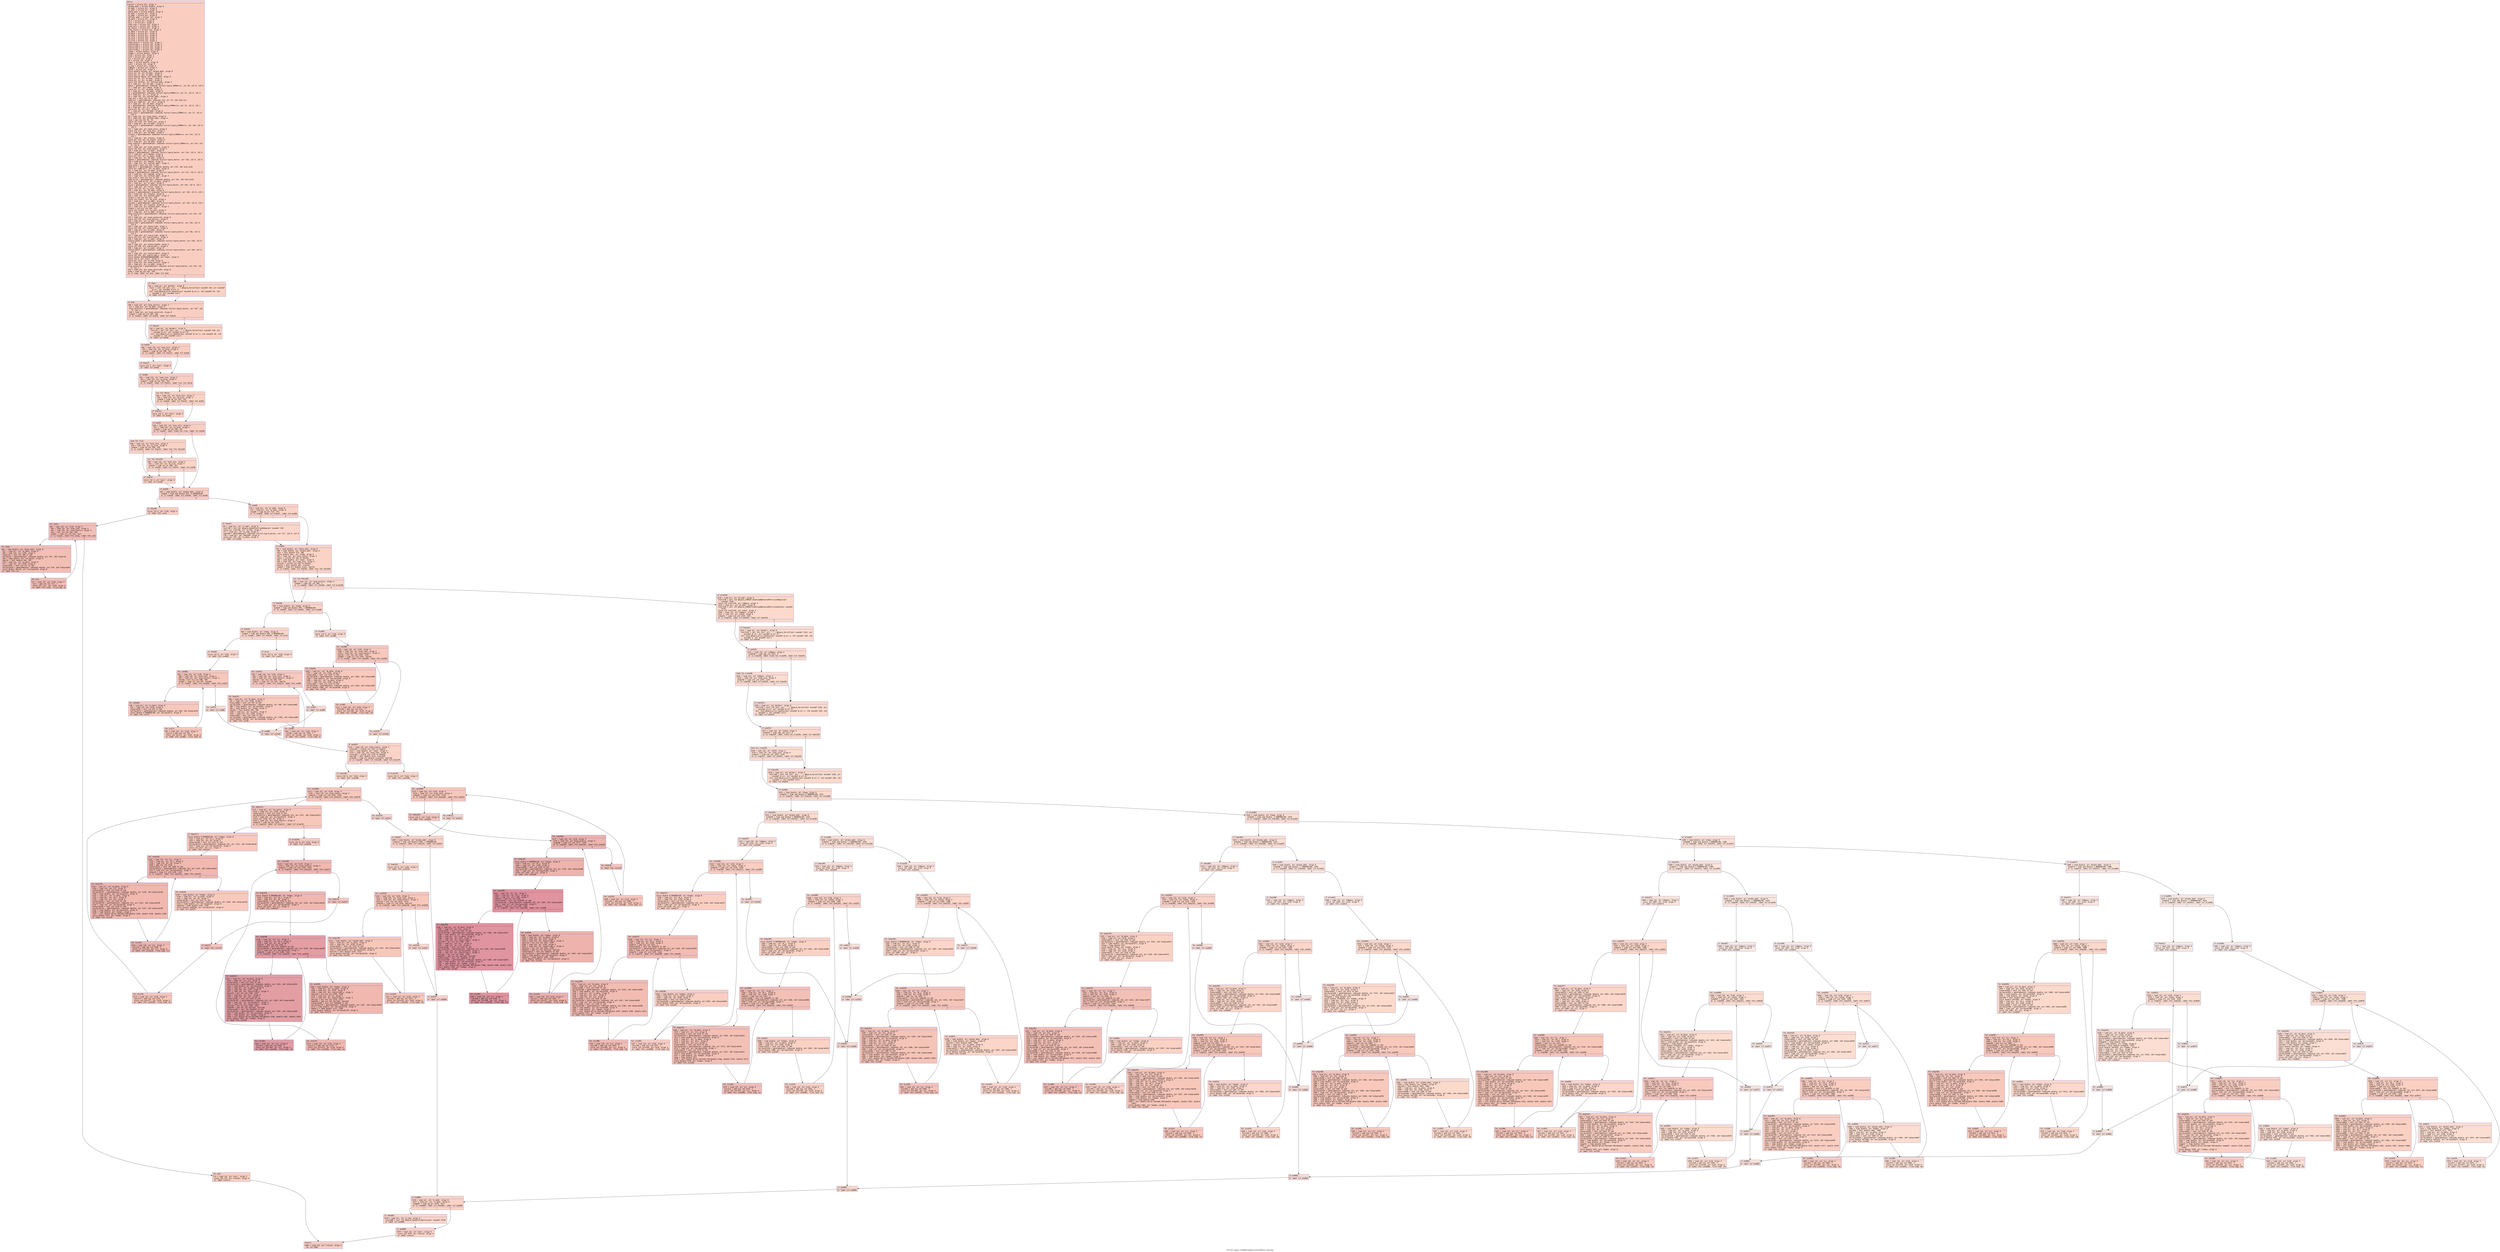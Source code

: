 digraph "CFG for 'hypre_CSRMatrixMatvecOutOfPlace' function" {
	label="CFG for 'hypre_CSRMatrixMatvecOutOfPlace' function";

	Node0x5620495e0db0 [shape=record,color="#3d50c3ff", style=filled, fillcolor="#f2907270" fontname="Courier",label="{entry:\l|  %retval = alloca i32, align 4\l  %alpha.addr = alloca double, align 8\l  %A.addr = alloca ptr, align 8\l  %x.addr = alloca ptr, align 8\l  %beta.addr = alloca double, align 8\l  %b.addr = alloca ptr, align 8\l  %y.addr = alloca ptr, align 8\l  %offset.addr = alloca i32, align 4\l  %A_data = alloca ptr, align 8\l  %A_i = alloca ptr, align 8\l  %A_j = alloca ptr, align 8\l  %num_rows = alloca i32, align 4\l  %num_cols = alloca i32, align 4\l  %A_rownnz = alloca ptr, align 8\l  %num_rownnz = alloca i32, align 4\l  %x_data = alloca ptr, align 8\l  %b_data = alloca ptr, align 8\l  %y_data = alloca ptr, align 8\l  %x_size = alloca i32, align 4\l  %b_size = alloca i32, align 4\l  %y_size = alloca i32, align 4\l  %num_vectors = alloca i32, align 4\l  %idxstride_y = alloca i32, align 4\l  %vecstride_y = alloca i32, align 4\l  %idxstride_x = alloca i32, align 4\l  %vecstride_x = alloca i32, align 4\l  %temp = alloca double, align 8\l  %tempx = alloca double, align 8\l  %i18 = alloca i32, align 4\l  %j19 = alloca i32, align 4\l  %jj = alloca i32, align 4\l  %m = alloca i32, align 4\l  %xpar = alloca double, align 8\l  %ierr = alloca i32, align 4\l  %x_tmp = alloca ptr, align 8\l  %iBegin = alloca i32, align 4\l  %iEnd = alloca i32, align 4\l  store double %alpha, ptr %alpha.addr, align 8\l  store ptr %A, ptr %A.addr, align 8\l  store ptr %x, ptr %x.addr, align 8\l  store double %beta, ptr %beta.addr, align 8\l  store ptr %b, ptr %b.addr, align 8\l  store ptr %y, ptr %y.addr, align 8\l  store i32 %offset, ptr %offset.addr, align 4\l  %0 = load ptr, ptr %A.addr, align 8\l  %data = getelementptr inbounds %struct.hypre_CSRMatrix, ptr %0, i32 0, i32 6\l  %1 = load ptr, ptr %data, align 8\l  store ptr %1, ptr %A_data, align 8\l  %2 = load ptr, ptr %A.addr, align 8\l  %i = getelementptr inbounds %struct.hypre_CSRMatrix, ptr %2, i32 0, i32 0\l  %3 = load ptr, ptr %i, align 8\l  %4 = load i32, ptr %offset.addr, align 4\l  %idx.ext = sext i32 %4 to i64\l  %add.ptr = getelementptr inbounds i32, ptr %3, i64 %idx.ext\l  store ptr %add.ptr, ptr %A_i, align 8\l  %5 = load ptr, ptr %A.addr, align 8\l  %j = getelementptr inbounds %struct.hypre_CSRMatrix, ptr %5, i32 0, i32 1\l  %6 = load ptr, ptr %j, align 8\l  store ptr %6, ptr %A_j, align 8\l  %7 = load ptr, ptr %A.addr, align 8\l  %num_rows1 = getelementptr inbounds %struct.hypre_CSRMatrix, ptr %7, i32 0,\l... i32 2\l  %8 = load i32, ptr %num_rows1, align 8\l  %9 = load i32, ptr %offset.addr, align 4\l  %sub = sub nsw i32 %8, %9\l  store i32 %sub, ptr %num_rows, align 4\l  %10 = load ptr, ptr %A.addr, align 8\l  %num_cols2 = getelementptr inbounds %struct.hypre_CSRMatrix, ptr %10, i32 0,\l... i32 3\l  %11 = load i32, ptr %num_cols2, align 4\l  store i32 %11, ptr %num_cols, align 4\l  %12 = load ptr, ptr %A.addr, align 8\l  %rownnz = getelementptr inbounds %struct.hypre_CSRMatrix, ptr %12, i32 0,\l... i32 7\l  %13 = load ptr, ptr %rownnz, align 8\l  store ptr %13, ptr %A_rownnz, align 8\l  %14 = load ptr, ptr %A.addr, align 8\l  %num_rownnz3 = getelementptr inbounds %struct.hypre_CSRMatrix, ptr %14, i32\l... 0, i32 8\l  %15 = load i32, ptr %num_rownnz3, align 8\l  store i32 %15, ptr %num_rownnz, align 4\l  %16 = load ptr, ptr %x.addr, align 8\l  %data4 = getelementptr inbounds %struct.hypre_Vector, ptr %16, i32 0, i32 0\l  %17 = load ptr, ptr %data4, align 8\l  store ptr %17, ptr %x_data, align 8\l  %18 = load ptr, ptr %b.addr, align 8\l  %data5 = getelementptr inbounds %struct.hypre_Vector, ptr %18, i32 0, i32 0\l  %19 = load ptr, ptr %data5, align 8\l  %20 = load i32, ptr %offset.addr, align 4\l  %idx.ext6 = sext i32 %20 to i64\l  %add.ptr7 = getelementptr inbounds double, ptr %19, i64 %idx.ext6\l  store ptr %add.ptr7, ptr %b_data, align 8\l  %21 = load ptr, ptr %y.addr, align 8\l  %data8 = getelementptr inbounds %struct.hypre_Vector, ptr %21, i32 0, i32 0\l  %22 = load ptr, ptr %data8, align 8\l  %23 = load i32, ptr %offset.addr, align 4\l  %idx.ext9 = sext i32 %23 to i64\l  %add.ptr10 = getelementptr inbounds double, ptr %22, i64 %idx.ext9\l  store ptr %add.ptr10, ptr %y_data, align 8\l  %24 = load ptr, ptr %x.addr, align 8\l  %size = getelementptr inbounds %struct.hypre_Vector, ptr %24, i32 0, i32 1\l  %25 = load i32, ptr %size, align 8\l  store i32 %25, ptr %x_size, align 4\l  %26 = load ptr, ptr %b.addr, align 8\l  %size11 = getelementptr inbounds %struct.hypre_Vector, ptr %26, i32 0, i32 1\l  %27 = load i32, ptr %size11, align 8\l  %28 = load i32, ptr %offset.addr, align 4\l  %sub12 = sub nsw i32 %27, %28\l  store i32 %sub12, ptr %b_size, align 4\l  %29 = load ptr, ptr %y.addr, align 8\l  %size13 = getelementptr inbounds %struct.hypre_Vector, ptr %29, i32 0, i32 1\l  %30 = load i32, ptr %size13, align 8\l  %31 = load i32, ptr %offset.addr, align 4\l  %sub14 = sub nsw i32 %30, %31\l  store i32 %sub14, ptr %y_size, align 4\l  %32 = load ptr, ptr %x.addr, align 8\l  %num_vectors15 = getelementptr inbounds %struct.hypre_Vector, ptr %32, i32\l... 0, i32 3\l  %33 = load i32, ptr %num_vectors15, align 8\l  store i32 %33, ptr %num_vectors, align 4\l  %34 = load ptr, ptr %y.addr, align 8\l  %idxstride = getelementptr inbounds %struct.hypre_Vector, ptr %34, i32 0,\l... i32 6\l  %35 = load i32, ptr %idxstride, align 4\l  store i32 %35, ptr %idxstride_y, align 4\l  %36 = load ptr, ptr %y.addr, align 8\l  %vecstride = getelementptr inbounds %struct.hypre_Vector, ptr %36, i32 0,\l... i32 5\l  %37 = load i32, ptr %vecstride, align 8\l  store i32 %37, ptr %vecstride_y, align 4\l  %38 = load ptr, ptr %x.addr, align 8\l  %idxstride16 = getelementptr inbounds %struct.hypre_Vector, ptr %38, i32 0,\l... i32 6\l  %39 = load i32, ptr %idxstride16, align 4\l  store i32 %39, ptr %idxstride_x, align 4\l  %40 = load ptr, ptr %x.addr, align 8\l  %vecstride17 = getelementptr inbounds %struct.hypre_Vector, ptr %40, i32 0,\l... i32 5\l  %41 = load i32, ptr %vecstride17, align 8\l  store i32 %41, ptr %vecstride_x, align 4\l  store double 0x3FE6666666666666, ptr %xpar, align 8\l  store i32 0, ptr %ierr, align 4\l  store ptr null, ptr %x_tmp, align 8\l  %42 = load i32, ptr %num_vectors, align 4\l  %43 = load ptr, ptr %y.addr, align 8\l  %num_vectors20 = getelementptr inbounds %struct.hypre_Vector, ptr %43, i32\l... 0, i32 3\l  %44 = load i32, ptr %num_vectors20, align 8\l  %cmp = icmp eq i32 %42, %44\l  br i1 %cmp, label %if.end, label %if.then\l|{<s0>T|<s1>F}}"];
	Node0x5620495e0db0:s0 -> Node0x5620495e9a40[tooltip="entry -> if.end\nProbability 50.00%" ];
	Node0x5620495e0db0:s1 -> Node0x5620495e9ab0[tooltip="entry -> if.then\nProbability 50.00%" ];
	Node0x5620495e9ab0 [shape=record,color="#3d50c3ff", style=filled, fillcolor="#f4987a70" fontname="Courier",label="{if.then:\l|  %45 = load ptr, ptr @stderr, align 8\l  %call = call i32 (ptr, ptr, ...) @hypre_fprintf(ptr noundef %45, ptr noundef\l... @.str, ptr noundef @.str.1)\l  call void @hypre_error_handler(ptr noundef @.str.2, i32 noundef 94, i32\l... noundef 1, ptr noundef null)\l  br label %if.end\l}"];
	Node0x5620495e9ab0 -> Node0x5620495e9a40[tooltip="if.then -> if.end\nProbability 100.00%" ];
	Node0x5620495e9a40 [shape=record,color="#3d50c3ff", style=filled, fillcolor="#f2907270" fontname="Courier",label="{if.end:\l|  %46 = load i32, ptr %num_vectors, align 4\l  %47 = load ptr, ptr %b.addr, align 8\l  %num_vectors21 = getelementptr inbounds %struct.hypre_Vector, ptr %47, i32\l... 0, i32 3\l  %48 = load i32, ptr %num_vectors21, align 8\l  %cmp22 = icmp eq i32 %46, %48\l  br i1 %cmp22, label %if.end25, label %if.then23\l|{<s0>T|<s1>F}}"];
	Node0x5620495e9a40:s0 -> Node0x5620495eab90[tooltip="if.end -> if.end25\nProbability 50.00%" ];
	Node0x5620495e9a40:s1 -> Node0x5620495eabe0[tooltip="if.end -> if.then23\nProbability 50.00%" ];
	Node0x5620495eabe0 [shape=record,color="#3d50c3ff", style=filled, fillcolor="#f4987a70" fontname="Courier",label="{if.then23:\l|  %49 = load ptr, ptr @stderr, align 8\l  %call24 = call i32 (ptr, ptr, ...) @hypre_fprintf(ptr noundef %49, ptr\l... noundef @.str, ptr noundef @.str.3)\l  call void @hypre_error_handler(ptr noundef @.str.2, i32 noundef 95, i32\l... noundef 1, ptr noundef null)\l  br label %if.end25\l}"];
	Node0x5620495eabe0 -> Node0x5620495eab90[tooltip="if.then23 -> if.end25\nProbability 100.00%" ];
	Node0x5620495eab90 [shape=record,color="#3d50c3ff", style=filled, fillcolor="#f2907270" fontname="Courier",label="{if.end25:\l|  %50 = load i32, ptr %num_cols, align 4\l  %51 = load i32, ptr %x_size, align 4\l  %cmp26 = icmp ne i32 %50, %51\l  br i1 %cmp26, label %if.then27, label %if.end28\l|{<s0>T|<s1>F}}"];
	Node0x5620495eab90:s0 -> Node0x5620495eb280[tooltip="if.end25 -> if.then27\nProbability 50.00%" ];
	Node0x5620495eab90:s1 -> Node0x5620495eb2d0[tooltip="if.end25 -> if.end28\nProbability 50.00%" ];
	Node0x5620495eb280 [shape=record,color="#3d50c3ff", style=filled, fillcolor="#f4987a70" fontname="Courier",label="{if.then27:\l|  store i32 1, ptr %ierr, align 4\l  br label %if.end28\l}"];
	Node0x5620495eb280 -> Node0x5620495eb2d0[tooltip="if.then27 -> if.end28\nProbability 100.00%" ];
	Node0x5620495eb2d0 [shape=record,color="#3d50c3ff", style=filled, fillcolor="#f2907270" fontname="Courier",label="{if.end28:\l|  %52 = load i32, ptr %num_rows, align 4\l  %53 = load i32, ptr %y_size, align 4\l  %cmp29 = icmp ne i32 %52, %53\l  br i1 %cmp29, label %if.then31, label %lor.lhs.false\l|{<s0>T|<s1>F}}"];
	Node0x5620495eb2d0:s0 -> Node0x5620495eb670[tooltip="if.end28 -> if.then31\nProbability 50.00%" ];
	Node0x5620495eb2d0:s1 -> Node0x5620495e2e40[tooltip="if.end28 -> lor.lhs.false\nProbability 50.00%" ];
	Node0x5620495e2e40 [shape=record,color="#3d50c3ff", style=filled, fillcolor="#f4987a70" fontname="Courier",label="{lor.lhs.false:\l|  %54 = load i32, ptr %num_rows, align 4\l  %55 = load i32, ptr %b_size, align 4\l  %cmp30 = icmp ne i32 %54, %55\l  br i1 %cmp30, label %if.then31, label %if.end32\l|{<s0>T|<s1>F}}"];
	Node0x5620495e2e40:s0 -> Node0x5620495eb670[tooltip="lor.lhs.false -> if.then31\nProbability 50.00%" ];
	Node0x5620495e2e40:s1 -> Node0x5620495e3120[tooltip="lor.lhs.false -> if.end32\nProbability 50.00%" ];
	Node0x5620495eb670 [shape=record,color="#3d50c3ff", style=filled, fillcolor="#f3947570" fontname="Courier",label="{if.then31:\l|  store i32 2, ptr %ierr, align 4\l  br label %if.end32\l}"];
	Node0x5620495eb670 -> Node0x5620495e3120[tooltip="if.then31 -> if.end32\nProbability 100.00%" ];
	Node0x5620495e3120 [shape=record,color="#3d50c3ff", style=filled, fillcolor="#f2907270" fontname="Courier",label="{if.end32:\l|  %56 = load i32, ptr %num_cols, align 4\l  %57 = load i32, ptr %x_size, align 4\l  %cmp33 = icmp ne i32 %56, %57\l  br i1 %cmp33, label %land.lhs.true, label %if.end38\l|{<s0>T|<s1>F}}"];
	Node0x5620495e3120:s0 -> Node0x5620495e3510[tooltip="if.end32 -> land.lhs.true\nProbability 50.00%" ];
	Node0x5620495e3120:s1 -> Node0x5620495e3590[tooltip="if.end32 -> if.end38\nProbability 50.00%" ];
	Node0x5620495e3510 [shape=record,color="#3d50c3ff", style=filled, fillcolor="#f4987a70" fontname="Courier",label="{land.lhs.true:\l|  %58 = load i32, ptr %num_rows, align 4\l  %59 = load i32, ptr %y_size, align 4\l  %cmp34 = icmp ne i32 %58, %59\l  br i1 %cmp34, label %if.then37, label %lor.lhs.false35\l|{<s0>T|<s1>F}}"];
	Node0x5620495e3510:s0 -> Node0x5620495ec940[tooltip="land.lhs.true -> if.then37\nProbability 50.00%" ];
	Node0x5620495e3510:s1 -> Node0x5620495ec9c0[tooltip="land.lhs.true -> lor.lhs.false35\nProbability 50.00%" ];
	Node0x5620495ec9c0 [shape=record,color="#3d50c3ff", style=filled, fillcolor="#f5a08170" fontname="Courier",label="{lor.lhs.false35:\l|  %60 = load i32, ptr %num_rows, align 4\l  %61 = load i32, ptr %b_size, align 4\l  %cmp36 = icmp ne i32 %60, %61\l  br i1 %cmp36, label %if.then37, label %if.end38\l|{<s0>T|<s1>F}}"];
	Node0x5620495ec9c0:s0 -> Node0x5620495ec940[tooltip="lor.lhs.false35 -> if.then37\nProbability 50.00%" ];
	Node0x5620495ec9c0:s1 -> Node0x5620495e3590[tooltip="lor.lhs.false35 -> if.end38\nProbability 50.00%" ];
	Node0x5620495ec940 [shape=record,color="#3d50c3ff", style=filled, fillcolor="#f59c7d70" fontname="Courier",label="{if.then37:\l|  store i32 3, ptr %ierr, align 4\l  br label %if.end38\l}"];
	Node0x5620495ec940 -> Node0x5620495e3590[tooltip="if.then37 -> if.end38\nProbability 100.00%" ];
	Node0x5620495e3590 [shape=record,color="#3d50c3ff", style=filled, fillcolor="#f2907270" fontname="Courier",label="{if.end38:\l|  %62 = load double, ptr %alpha.addr, align 8\l  %cmp39 = fcmp oeq double %62, 0.000000e+00\l  br i1 %cmp39, label %if.then40, label %if.end45\l|{<s0>T|<s1>F}}"];
	Node0x5620495e3590:s0 -> Node0x5620495e5250[tooltip="if.end38 -> if.then40\nProbability 62.50%" ];
	Node0x5620495e3590:s1 -> Node0x5620495e52a0[tooltip="if.end38 -> if.end45\nProbability 37.50%" ];
	Node0x5620495e5250 [shape=record,color="#3d50c3ff", style=filled, fillcolor="#f3947570" fontname="Courier",label="{if.then40:\l|  store i32 0, ptr %i18, align 4\l  br label %for.cond\l}"];
	Node0x5620495e5250 -> Node0x5620495e5470[tooltip="if.then40 -> for.cond\nProbability 100.00%" ];
	Node0x5620495e5470 [shape=record,color="#3d50c3ff", style=filled, fillcolor="#e36c5570" fontname="Courier",label="{for.cond:\l|  %63 = load i32, ptr %i18, align 4\l  %64 = load i32, ptr %num_rows, align 4\l  %65 = load i32, ptr %num_vectors, align 4\l  %mul = mul nsw i32 %64, %65\l  %cmp41 = icmp slt i32 %63, %mul\l  br i1 %cmp41, label %for.body, label %for.end\l|{<s0>T|<s1>F}}"];
	Node0x5620495e5470:s0 -> Node0x5620495edc40[tooltip="for.cond -> for.body\nProbability 96.88%" ];
	Node0x5620495e5470:s1 -> Node0x5620495edcc0[tooltip="for.cond -> for.end\nProbability 3.12%" ];
	Node0x5620495edc40 [shape=record,color="#3d50c3ff", style=filled, fillcolor="#e36c5570" fontname="Courier",label="{for.body:\l|  %66 = load double, ptr %beta.addr, align 8\l  %67 = load ptr, ptr %b_data, align 8\l  %68 = load i32, ptr %i18, align 4\l  %idxprom = sext i32 %68 to i64\l  %arrayidx = getelementptr inbounds double, ptr %67, i64 %idxprom\l  %69 = load double, ptr %arrayidx, align 8\l  %mul42 = fmul double %66, %69\l  %70 = load ptr, ptr %y_data, align 8\l  %71 = load i32, ptr %i18, align 4\l  %idxprom43 = sext i32 %71 to i64\l  %arrayidx44 = getelementptr inbounds double, ptr %70, i64 %idxprom43\l  store double %mul42, ptr %arrayidx44, align 8\l  br label %for.inc\l}"];
	Node0x5620495edc40 -> Node0x5620495ee500[tooltip="for.body -> for.inc\nProbability 100.00%" ];
	Node0x5620495ee500 [shape=record,color="#3d50c3ff", style=filled, fillcolor="#e36c5570" fontname="Courier",label="{for.inc:\l|  %72 = load i32, ptr %i18, align 4\l  %inc = add nsw i32 %72, 1\l  store i32 %inc, ptr %i18, align 4\l  br label %for.cond, !llvm.loop !6\l}"];
	Node0x5620495ee500 -> Node0x5620495e5470[tooltip="for.inc -> for.cond\nProbability 100.00%" ];
	Node0x5620495edcc0 [shape=record,color="#3d50c3ff", style=filled, fillcolor="#f3947570" fontname="Courier",label="{for.end:\l|  %73 = load i32, ptr %ierr, align 4\l  store i32 %73, ptr %retval, align 4\l  br label %return\l}"];
	Node0x5620495edcc0 -> Node0x5620495ef4a0[tooltip="for.end -> return\nProbability 100.00%" ];
	Node0x5620495e52a0 [shape=record,color="#3d50c3ff", style=filled, fillcolor="#f59c7d70" fontname="Courier",label="{if.end45:\l|  %74 = load ptr, ptr %x.addr, align 8\l  %75 = load ptr, ptr %y.addr, align 8\l  %cmp46 = icmp eq ptr %74, %75\l  br i1 %cmp46, label %if.then47, label %if.end50\l|{<s0>T|<s1>F}}"];
	Node0x5620495e52a0:s0 -> Node0x5620495ef730[tooltip="if.end45 -> if.then47\nProbability 37.50%" ];
	Node0x5620495e52a0:s1 -> Node0x5620495ef7b0[tooltip="if.end45 -> if.end50\nProbability 62.50%" ];
	Node0x5620495ef730 [shape=record,color="#3d50c3ff", style=filled, fillcolor="#f6a38570" fontname="Courier",label="{if.then47:\l|  %76 = load ptr, ptr %x.addr, align 8\l  %call48 = call ptr @hypre_SeqVectorCloneDeep(ptr noundef %76)\l  store ptr %call48, ptr %x_tmp, align 8\l  %77 = load ptr, ptr %x_tmp, align 8\l  %data49 = getelementptr inbounds %struct.hypre_Vector, ptr %77, i32 0, i32 0\l  %78 = load ptr, ptr %data49, align 8\l  store ptr %78, ptr %x_data, align 8\l  br label %if.end50\l}"];
	Node0x5620495ef730 -> Node0x5620495ef7b0[tooltip="if.then47 -> if.end50\nProbability 100.00%" ];
	Node0x5620495ef7b0 [shape=record,color="#3d50c3ff", style=filled, fillcolor="#f59c7d70" fontname="Courier",label="{if.end50:\l|  %79 = load double, ptr %beta.addr, align 8\l  %80 = load double, ptr %alpha.addr, align 8\l  %div = fdiv double %79, %80\l  store double %div, ptr %temp, align 8\l  %81 = load i32, ptr %num_rownnz, align 4\l  %conv = sitofp i32 %81 to double\l  %82 = load double, ptr %xpar, align 8\l  %83 = load i32, ptr %num_rows, align 4\l  %conv51 = sitofp i32 %83 to double\l  %mul52 = fmul double %82, %conv51\l  %cmp53 = fcmp olt double %conv, %mul52\l  br i1 %cmp53, label %if.then58, label %lor.lhs.false55\l|{<s0>T|<s1>F}}"];
	Node0x5620495ef7b0:s0 -> Node0x5620495f0530[tooltip="if.end50 -> if.then58\nProbability 50.00%" ];
	Node0x5620495ef7b0:s1 -> Node0x5620495f0580[tooltip="if.end50 -> lor.lhs.false55\nProbability 50.00%" ];
	Node0x5620495f0580 [shape=record,color="#3d50c3ff", style=filled, fillcolor="#f6a38570" fontname="Courier",label="{lor.lhs.false55:\l|  %84 = load i32, ptr %num_vectors, align 4\l  %cmp56 = icmp sgt i32 %84, 1\l  br i1 %cmp56, label %if.then58, label %if.else238\l|{<s0>T|<s1>F}}"];
	Node0x5620495f0580:s0 -> Node0x5620495f0530[tooltip="lor.lhs.false55 -> if.then58\nProbability 50.00%" ];
	Node0x5620495f0580:s1 -> Node0x5620495f0870[tooltip="lor.lhs.false55 -> if.else238\nProbability 50.00%" ];
	Node0x5620495f0530 [shape=record,color="#3d50c3ff", style=filled, fillcolor="#f59c7d70" fontname="Courier",label="{if.then58:\l|  %85 = load double, ptr %temp, align 8\l  %cmp59 = fcmp une double %85, 1.000000e+00\l  br i1 %cmp59, label %if.then61, label %if.else89\l|{<s0>T|<s1>F}}"];
	Node0x5620495f0530:s0 -> Node0x5620495f0ae0[tooltip="if.then58 -> if.then61\nProbability 62.50%" ];
	Node0x5620495f0530:s1 -> Node0x5620495f0b60[tooltip="if.then58 -> if.else89\nProbability 37.50%" ];
	Node0x5620495f0ae0 [shape=record,color="#3d50c3ff", style=filled, fillcolor="#f6a38570" fontname="Courier",label="{if.then61:\l|  %86 = load double, ptr %temp, align 8\l  %cmp62 = fcmp oeq double %86, 0.000000e+00\l  br i1 %cmp62, label %if.then64, label %if.else\l|{<s0>T|<s1>F}}"];
	Node0x5620495f0ae0:s0 -> Node0x5620495f0e20[tooltip="if.then61 -> if.then64\nProbability 62.50%" ];
	Node0x5620495f0ae0:s1 -> Node0x5620495f0ea0[tooltip="if.then61 -> if.else\nProbability 37.50%" ];
	Node0x5620495f0e20 [shape=record,color="#3d50c3ff", style=filled, fillcolor="#f7a88970" fontname="Courier",label="{if.then64:\l|  store i32 0, ptr %i18, align 4\l  br label %for.cond65\l}"];
	Node0x5620495f0e20 -> Node0x5620495f10c0[tooltip="if.then64 -> for.cond65\nProbability 100.00%" ];
	Node0x5620495f10c0 [shape=record,color="#3d50c3ff", style=filled, fillcolor="#ed836670" fontname="Courier",label="{for.cond65:\l|  %87 = load i32, ptr %i18, align 4\l  %88 = load i32, ptr %num_rows, align 4\l  %89 = load i32, ptr %num_vectors, align 4\l  %mul66 = mul nsw i32 %88, %89\l  %cmp67 = icmp slt i32 %87, %mul66\l  br i1 %cmp67, label %for.body69, label %for.end74\l|{<s0>T|<s1>F}}"];
	Node0x5620495f10c0:s0 -> Node0x5620495f1490[tooltip="for.cond65 -> for.body69\nProbability 96.88%" ];
	Node0x5620495f10c0:s1 -> Node0x5620495f1510[tooltip="for.cond65 -> for.end74\nProbability 3.12%" ];
	Node0x5620495f1490 [shape=record,color="#3d50c3ff", style=filled, fillcolor="#ed836670" fontname="Courier",label="{for.body69:\l|  %90 = load ptr, ptr %y_data, align 8\l  %91 = load i32, ptr %i18, align 4\l  %idxprom70 = sext i32 %91 to i64\l  %arrayidx71 = getelementptr inbounds double, ptr %90, i64 %idxprom70\l  store double 0.000000e+00, ptr %arrayidx71, align 8\l  br label %for.inc72\l}"];
	Node0x5620495f1490 -> Node0x5620495f19b0[tooltip="for.body69 -> for.inc72\nProbability 100.00%" ];
	Node0x5620495f19b0 [shape=record,color="#3d50c3ff", style=filled, fillcolor="#ed836670" fontname="Courier",label="{for.inc72:\l|  %92 = load i32, ptr %i18, align 4\l  %inc73 = add nsw i32 %92, 1\l  store i32 %inc73, ptr %i18, align 4\l  br label %for.cond65, !llvm.loop !8\l}"];
	Node0x5620495f19b0 -> Node0x5620495f10c0[tooltip="for.inc72 -> for.cond65\nProbability 100.00%" ];
	Node0x5620495f1510 [shape=record,color="#3d50c3ff", style=filled, fillcolor="#f7a88970" fontname="Courier",label="{for.end74:\l|  br label %if.end88\l}"];
	Node0x5620495f1510 -> Node0x5620495f1e30[tooltip="for.end74 -> if.end88\nProbability 100.00%" ];
	Node0x5620495f0ea0 [shape=record,color="#3d50c3ff", style=filled, fillcolor="#f7ac8e70" fontname="Courier",label="{if.else:\l|  store i32 0, ptr %i18, align 4\l  br label %for.cond75\l}"];
	Node0x5620495f0ea0 -> Node0x5620495f1fc0[tooltip="if.else -> for.cond75\nProbability 100.00%" ];
	Node0x5620495f1fc0 [shape=record,color="#3d50c3ff", style=filled, fillcolor="#ef886b70" fontname="Courier",label="{for.cond75:\l|  %93 = load i32, ptr %i18, align 4\l  %94 = load i32, ptr %num_rows, align 4\l  %95 = load i32, ptr %num_vectors, align 4\l  %mul76 = mul nsw i32 %94, %95\l  %cmp77 = icmp slt i32 %93, %mul76\l  br i1 %cmp77, label %for.body79, label %for.end87\l|{<s0>T|<s1>F}}"];
	Node0x5620495f1fc0:s0 -> Node0x5620495ea310[tooltip="for.cond75 -> for.body79\nProbability 96.88%" ];
	Node0x5620495f1fc0:s1 -> Node0x5620495ea390[tooltip="for.cond75 -> for.end87\nProbability 3.12%" ];
	Node0x5620495ea310 [shape=record,color="#3d50c3ff", style=filled, fillcolor="#ef886b70" fontname="Courier",label="{for.body79:\l|  %96 = load ptr, ptr %b_data, align 8\l  %97 = load i32, ptr %i18, align 4\l  %idxprom80 = sext i32 %97 to i64\l  %arrayidx81 = getelementptr inbounds double, ptr %96, i64 %idxprom80\l  %98 = load double, ptr %arrayidx81, align 8\l  %99 = load double, ptr %temp, align 8\l  %mul82 = fmul double %98, %99\l  %100 = load ptr, ptr %y_data, align 8\l  %101 = load i32, ptr %i18, align 4\l  %idxprom83 = sext i32 %101 to i64\l  %arrayidx84 = getelementptr inbounds double, ptr %100, i64 %idxprom83\l  store double %mul82, ptr %arrayidx84, align 8\l  br label %for.inc85\l}"];
	Node0x5620495ea310 -> Node0x5620495f3470[tooltip="for.body79 -> for.inc85\nProbability 100.00%" ];
	Node0x5620495f3470 [shape=record,color="#3d50c3ff", style=filled, fillcolor="#ef886b70" fontname="Courier",label="{for.inc85:\l|  %102 = load i32, ptr %i18, align 4\l  %inc86 = add nsw i32 %102, 1\l  store i32 %inc86, ptr %i18, align 4\l  br label %for.cond75, !llvm.loop !9\l}"];
	Node0x5620495f3470 -> Node0x5620495f1fc0[tooltip="for.inc85 -> for.cond75\nProbability 100.00%" ];
	Node0x5620495ea390 [shape=record,color="#3d50c3ff", style=filled, fillcolor="#f7ac8e70" fontname="Courier",label="{for.end87:\l|  br label %if.end88\l}"];
	Node0x5620495ea390 -> Node0x5620495f1e30[tooltip="for.end87 -> if.end88\nProbability 100.00%" ];
	Node0x5620495f1e30 [shape=record,color="#3d50c3ff", style=filled, fillcolor="#f6a38570" fontname="Courier",label="{if.end88:\l|  br label %if.end102\l}"];
	Node0x5620495f1e30 -> Node0x5620495f3960[tooltip="if.end88 -> if.end102\nProbability 100.00%" ];
	Node0x5620495f0b60 [shape=record,color="#3d50c3ff", style=filled, fillcolor="#f7a88970" fontname="Courier",label="{if.else89:\l|  store i32 0, ptr %i18, align 4\l  br label %for.cond90\l}"];
	Node0x5620495f0b60 -> Node0x5620495f3af0[tooltip="if.else89 -> for.cond90\nProbability 100.00%" ];
	Node0x5620495f3af0 [shape=record,color="#3d50c3ff", style=filled, fillcolor="#ed836670" fontname="Courier",label="{for.cond90:\l|  %103 = load i32, ptr %i18, align 4\l  %104 = load i32, ptr %num_rows, align 4\l  %105 = load i32, ptr %num_vectors, align 4\l  %mul91 = mul nsw i32 %104, %105\l  %cmp92 = icmp slt i32 %103, %mul91\l  br i1 %cmp92, label %for.body94, label %for.end101\l|{<s0>T|<s1>F}}"];
	Node0x5620495f3af0:s0 -> Node0x5620495f3ec0[tooltip="for.cond90 -> for.body94\nProbability 96.88%" ];
	Node0x5620495f3af0:s1 -> Node0x5620495f3f40[tooltip="for.cond90 -> for.end101\nProbability 3.12%" ];
	Node0x5620495f3ec0 [shape=record,color="#3d50c3ff", style=filled, fillcolor="#ed836670" fontname="Courier",label="{for.body94:\l|  %106 = load ptr, ptr %b_data, align 8\l  %107 = load i32, ptr %i18, align 4\l  %idxprom95 = sext i32 %107 to i64\l  %arrayidx96 = getelementptr inbounds double, ptr %106, i64 %idxprom95\l  %108 = load double, ptr %arrayidx96, align 8\l  %109 = load ptr, ptr %y_data, align 8\l  %110 = load i32, ptr %i18, align 4\l  %idxprom97 = sext i32 %110 to i64\l  %arrayidx98 = getelementptr inbounds double, ptr %109, i64 %idxprom97\l  store double %108, ptr %arrayidx98, align 8\l  br label %for.inc99\l}"];
	Node0x5620495f3ec0 -> Node0x5620495f4670[tooltip="for.body94 -> for.inc99\nProbability 100.00%" ];
	Node0x5620495f4670 [shape=record,color="#3d50c3ff", style=filled, fillcolor="#ed836670" fontname="Courier",label="{for.inc99:\l|  %111 = load i32, ptr %i18, align 4\l  %inc100 = add nsw i32 %111, 1\l  store i32 %inc100, ptr %i18, align 4\l  br label %for.cond90, !llvm.loop !10\l}"];
	Node0x5620495f4670 -> Node0x5620495f3af0[tooltip="for.inc99 -> for.cond90\nProbability 100.00%" ];
	Node0x5620495f3f40 [shape=record,color="#3d50c3ff", style=filled, fillcolor="#f7a88970" fontname="Courier",label="{for.end101:\l|  br label %if.end102\l}"];
	Node0x5620495f3f40 -> Node0x5620495f3960[tooltip="for.end101 -> if.end102\nProbability 100.00%" ];
	Node0x5620495f3960 [shape=record,color="#3d50c3ff", style=filled, fillcolor="#f59c7d70" fontname="Courier",label="{if.end102:\l|  %112 = load i32, ptr %num_rownnz, align 4\l  %conv103 = sitofp i32 %112 to double\l  %113 = load double, ptr %xpar, align 8\l  %114 = load i32, ptr %num_rows, align 4\l  %conv104 = sitofp i32 %114 to double\l  %mul105 = fmul double %113, %conv104\l  %cmp106 = fcmp olt double %conv103, %mul105\l  br i1 %cmp106, label %if.then108, label %if.else179\l|{<s0>T|<s1>F}}"];
	Node0x5620495f3960:s0 -> Node0x5620495f4f60[tooltip="if.end102 -> if.then108\nProbability 50.00%" ];
	Node0x5620495f3960:s1 -> Node0x5620495f4fe0[tooltip="if.end102 -> if.else179\nProbability 50.00%" ];
	Node0x5620495f4f60 [shape=record,color="#3d50c3ff", style=filled, fillcolor="#f6a38570" fontname="Courier",label="{if.then108:\l|  store i32 0, ptr %i18, align 4\l  br label %for.cond109\l}"];
	Node0x5620495f4f60 -> Node0x5620495f51b0[tooltip="if.then108 -> for.cond109\nProbability 100.00%" ];
	Node0x5620495f51b0 [shape=record,color="#3d50c3ff", style=filled, fillcolor="#ec7f6370" fontname="Courier",label="{for.cond109:\l|  %115 = load i32, ptr %i18, align 4\l  %116 = load i32, ptr %num_rownnz, align 4\l  %cmp110 = icmp slt i32 %115, %116\l  br i1 %cmp110, label %for.body112, label %for.end178\l|{<s0>T|<s1>F}}"];
	Node0x5620495f51b0:s0 -> Node0x5620495f5450[tooltip="for.cond109 -> for.body112\nProbability 96.88%" ];
	Node0x5620495f51b0:s1 -> Node0x5620495f54d0[tooltip="for.cond109 -> for.end178\nProbability 3.12%" ];
	Node0x5620495f5450 [shape=record,color="#3d50c3ff", style=filled, fillcolor="#ec7f6370" fontname="Courier",label="{for.body112:\l|  %117 = load ptr, ptr %A_rownnz, align 8\l  %118 = load i32, ptr %i18, align 4\l  %idxprom113 = sext i32 %118 to i64\l  %arrayidx114 = getelementptr inbounds i32, ptr %117, i64 %idxprom113\l  %119 = load i32, ptr %arrayidx114, align 4\l  store i32 %119, ptr %m, align 4\l  %120 = load i32, ptr %num_vectors, align 4\l  %cmp115 = icmp eq i32 %120, 1\l  br i1 %cmp115, label %if.then117, label %if.else139\l|{<s0>T|<s1>F}}"];
	Node0x5620495f5450:s0 -> Node0x5620495f5ac0[tooltip="for.body112 -> if.then117\nProbability 50.00%" ];
	Node0x5620495f5450:s1 -> Node0x5620495f5b40[tooltip="for.body112 -> if.else139\nProbability 50.00%" ];
	Node0x5620495f5ac0 [shape=record,color="#3d50c3ff", style=filled, fillcolor="#ef886b70" fontname="Courier",label="{if.then117:\l|  store double 0.000000e+00, ptr %tempx, align 8\l  %121 = load ptr, ptr %A_i, align 8\l  %122 = load i32, ptr %m, align 4\l  %idxprom118 = sext i32 %122 to i64\l  %arrayidx119 = getelementptr inbounds i32, ptr %121, i64 %idxprom118\l  %123 = load i32, ptr %arrayidx119, align 4\l  store i32 %123, ptr %jj, align 4\l  br label %for.cond120\l}"];
	Node0x5620495f5ac0 -> Node0x5620495eb8e0[tooltip="if.then117 -> for.cond120\nProbability 100.00%" ];
	Node0x5620495eb8e0 [shape=record,color="#3d50c3ff", style=filled, fillcolor="#dc5d4a70" fontname="Courier",label="{for.cond120:\l|  %124 = load i32, ptr %jj, align 4\l  %125 = load ptr, ptr %A_i, align 8\l  %126 = load i32, ptr %m, align 4\l  %add = add nsw i32 %126, 1\l  %idxprom121 = sext i32 %add to i64\l  %arrayidx122 = getelementptr inbounds i32, ptr %125, i64 %idxprom121\l  %127 = load i32, ptr %arrayidx122, align 4\l  %cmp123 = icmp slt i32 %124, %127\l  br i1 %cmp123, label %for.body125, label %for.end135\l|{<s0>T|<s1>F}}"];
	Node0x5620495eb8e0:s0 -> Node0x5620495ebea0[tooltip="for.cond120 -> for.body125\nProbability 96.88%" ];
	Node0x5620495eb8e0:s1 -> Node0x5620495ebf20[tooltip="for.cond120 -> for.end135\nProbability 3.12%" ];
	Node0x5620495ebea0 [shape=record,color="#3d50c3ff", style=filled, fillcolor="#dc5d4a70" fontname="Courier",label="{for.body125:\l|  %128 = load ptr, ptr %A_data, align 8\l  %129 = load i32, ptr %jj, align 4\l  %idxprom126 = sext i32 %129 to i64\l  %arrayidx127 = getelementptr inbounds double, ptr %128, i64 %idxprom126\l  %130 = load double, ptr %arrayidx127, align 8\l  %131 = load ptr, ptr %x_data, align 8\l  %132 = load ptr, ptr %A_j, align 8\l  %133 = load i32, ptr %jj, align 4\l  %idxprom128 = sext i32 %133 to i64\l  %arrayidx129 = getelementptr inbounds i32, ptr %132, i64 %idxprom128\l  %134 = load i32, ptr %arrayidx129, align 4\l  %idxprom130 = sext i32 %134 to i64\l  %arrayidx131 = getelementptr inbounds double, ptr %131, i64 %idxprom130\l  %135 = load double, ptr %arrayidx131, align 8\l  %136 = load double, ptr %tempx, align 8\l  %137 = call double @llvm.fmuladd.f64(double %130, double %135, double %136)\l  store double %137, ptr %tempx, align 8\l  br label %for.inc133\l}"];
	Node0x5620495ebea0 -> Node0x5620495ed1a0[tooltip="for.body125 -> for.inc133\nProbability 100.00%" ];
	Node0x5620495ed1a0 [shape=record,color="#3d50c3ff", style=filled, fillcolor="#dc5d4a70" fontname="Courier",label="{for.inc133:\l|  %138 = load i32, ptr %jj, align 4\l  %inc134 = add nsw i32 %138, 1\l  store i32 %inc134, ptr %jj, align 4\l  br label %for.cond120, !llvm.loop !11\l}"];
	Node0x5620495ed1a0 -> Node0x5620495eb8e0[tooltip="for.inc133 -> for.cond120\nProbability 100.00%" ];
	Node0x5620495ebf20 [shape=record,color="#3d50c3ff", style=filled, fillcolor="#ef886b70" fontname="Courier",label="{for.end135:\l|  %139 = load double, ptr %tempx, align 8\l  %140 = load ptr, ptr %y_data, align 8\l  %141 = load i32, ptr %m, align 4\l  %idxprom136 = sext i32 %141 to i64\l  %arrayidx137 = getelementptr inbounds double, ptr %140, i64 %idxprom136\l  %142 = load double, ptr %arrayidx137, align 8\l  %add138 = fadd double %142, %139\l  store double %add138, ptr %arrayidx137, align 8\l  br label %if.end175\l}"];
	Node0x5620495ebf20 -> Node0x5620495f9890[tooltip="for.end135 -> if.end175\nProbability 100.00%" ];
	Node0x5620495f5b40 [shape=record,color="#3d50c3ff", style=filled, fillcolor="#ef886b70" fontname="Courier",label="{if.else139:\l|  store i32 0, ptr %j19, align 4\l  br label %for.cond140\l}"];
	Node0x5620495f5b40 -> Node0x5620495f9a20[tooltip="if.else139 -> for.cond140\nProbability 100.00%" ];
	Node0x5620495f9a20 [shape=record,color="#3d50c3ff", style=filled, fillcolor="#dc5d4a70" fontname="Courier",label="{for.cond140:\l|  %143 = load i32, ptr %j19, align 4\l  %144 = load i32, ptr %num_vectors, align 4\l  %cmp141 = icmp slt i32 %143, %144\l  br i1 %cmp141, label %for.body143, label %for.end174\l|{<s0>T|<s1>F}}"];
	Node0x5620495f9a20:s0 -> Node0x5620495f9ca0[tooltip="for.cond140 -> for.body143\nProbability 96.88%" ];
	Node0x5620495f9a20:s1 -> Node0x5620495f9d20[tooltip="for.cond140 -> for.end174\nProbability 3.12%" ];
	Node0x5620495f9ca0 [shape=record,color="#3d50c3ff", style=filled, fillcolor="#dc5d4a70" fontname="Courier",label="{for.body143:\l|  store double 0.000000e+00, ptr %tempx, align 8\l  %145 = load ptr, ptr %A_i, align 8\l  %146 = load i32, ptr %m, align 4\l  %idxprom144 = sext i32 %146 to i64\l  %arrayidx145 = getelementptr inbounds i32, ptr %145, i64 %idxprom144\l  %147 = load i32, ptr %arrayidx145, align 4\l  store i32 %147, ptr %jj, align 4\l  br label %for.cond146\l}"];
	Node0x5620495f9ca0 -> Node0x5620495fa280[tooltip="for.body143 -> for.cond146\nProbability 100.00%" ];
	Node0x5620495fa280 [shape=record,color="#3d50c3ff", style=filled, fillcolor="#be242e70" fontname="Courier",label="{for.cond146:\l|  %148 = load i32, ptr %jj, align 4\l  %149 = load ptr, ptr %A_i, align 8\l  %150 = load i32, ptr %m, align 4\l  %add147 = add nsw i32 %150, 1\l  %idxprom148 = sext i32 %add147 to i64\l  %arrayidx149 = getelementptr inbounds i32, ptr %149, i64 %idxprom148\l  %151 = load i32, ptr %arrayidx149, align 4\l  %cmp150 = icmp slt i32 %148, %151\l  br i1 %cmp150, label %for.body152, label %for.end165\l|{<s0>T|<s1>F}}"];
	Node0x5620495fa280:s0 -> Node0x5620495fa840[tooltip="for.cond146 -> for.body152\nProbability 96.88%" ];
	Node0x5620495fa280:s1 -> Node0x5620495fa8c0[tooltip="for.cond146 -> for.end165\nProbability 3.12%" ];
	Node0x5620495fa840 [shape=record,color="#3d50c3ff", style=filled, fillcolor="#be242e70" fontname="Courier",label="{for.body152:\l|  %152 = load ptr, ptr %A_data, align 8\l  %153 = load i32, ptr %jj, align 4\l  %idxprom153 = sext i32 %153 to i64\l  %arrayidx154 = getelementptr inbounds double, ptr %152, i64 %idxprom153\l  %154 = load double, ptr %arrayidx154, align 8\l  %155 = load ptr, ptr %x_data, align 8\l  %156 = load i32, ptr %j19, align 4\l  %157 = load i32, ptr %vecstride_x, align 4\l  %mul155 = mul nsw i32 %156, %157\l  %158 = load ptr, ptr %A_j, align 8\l  %159 = load i32, ptr %jj, align 4\l  %idxprom156 = sext i32 %159 to i64\l  %arrayidx157 = getelementptr inbounds i32, ptr %158, i64 %idxprom156\l  %160 = load i32, ptr %arrayidx157, align 4\l  %161 = load i32, ptr %idxstride_x, align 4\l  %mul158 = mul nsw i32 %160, %161\l  %add159 = add nsw i32 %mul155, %mul158\l  %idxprom160 = sext i32 %add159 to i64\l  %arrayidx161 = getelementptr inbounds double, ptr %155, i64 %idxprom160\l  %162 = load double, ptr %arrayidx161, align 8\l  %163 = load double, ptr %tempx, align 8\l  %164 = call double @llvm.fmuladd.f64(double %154, double %162, double %163)\l  store double %164, ptr %tempx, align 8\l  br label %for.inc163\l}"];
	Node0x5620495fa840 -> Node0x5620495fb920[tooltip="for.body152 -> for.inc163\nProbability 100.00%" ];
	Node0x5620495fb920 [shape=record,color="#3d50c3ff", style=filled, fillcolor="#be242e70" fontname="Courier",label="{for.inc163:\l|  %165 = load i32, ptr %jj, align 4\l  %inc164 = add nsw i32 %165, 1\l  store i32 %inc164, ptr %jj, align 4\l  br label %for.cond146, !llvm.loop !12\l}"];
	Node0x5620495fb920 -> Node0x5620495fa280[tooltip="for.inc163 -> for.cond146\nProbability 100.00%" ];
	Node0x5620495fa8c0 [shape=record,color="#3d50c3ff", style=filled, fillcolor="#dc5d4a70" fontname="Courier",label="{for.end165:\l|  %166 = load double, ptr %tempx, align 8\l  %167 = load ptr, ptr %y_data, align 8\l  %168 = load i32, ptr %j19, align 4\l  %169 = load i32, ptr %vecstride_y, align 4\l  %mul166 = mul nsw i32 %168, %169\l  %170 = load i32, ptr %m, align 4\l  %171 = load i32, ptr %idxstride_y, align 4\l  %mul167 = mul nsw i32 %170, %171\l  %add168 = add nsw i32 %mul166, %mul167\l  %idxprom169 = sext i32 %add168 to i64\l  %arrayidx170 = getelementptr inbounds double, ptr %167, i64 %idxprom169\l  %172 = load double, ptr %arrayidx170, align 8\l  %add171 = fadd double %172, %166\l  store double %add171, ptr %arrayidx170, align 8\l  br label %for.inc172\l}"];
	Node0x5620495fa8c0 -> Node0x5620495fc550[tooltip="for.end165 -> for.inc172\nProbability 100.00%" ];
	Node0x5620495fc550 [shape=record,color="#3d50c3ff", style=filled, fillcolor="#dc5d4a70" fontname="Courier",label="{for.inc172:\l|  %173 = load i32, ptr %j19, align 4\l  %inc173 = add nsw i32 %173, 1\l  store i32 %inc173, ptr %j19, align 4\l  br label %for.cond140, !llvm.loop !13\l}"];
	Node0x5620495fc550 -> Node0x5620495f9a20[tooltip="for.inc172 -> for.cond140\nProbability 100.00%" ];
	Node0x5620495f9d20 [shape=record,color="#3d50c3ff", style=filled, fillcolor="#ef886b70" fontname="Courier",label="{for.end174:\l|  br label %if.end175\l}"];
	Node0x5620495f9d20 -> Node0x5620495f9890[tooltip="for.end174 -> if.end175\nProbability 100.00%" ];
	Node0x5620495f9890 [shape=record,color="#3d50c3ff", style=filled, fillcolor="#ec7f6370" fontname="Courier",label="{if.end175:\l|  br label %for.inc176\l}"];
	Node0x5620495f9890 -> Node0x5620495fca40[tooltip="if.end175 -> for.inc176\nProbability 100.00%" ];
	Node0x5620495fca40 [shape=record,color="#3d50c3ff", style=filled, fillcolor="#ec7f6370" fontname="Courier",label="{for.inc176:\l|  %174 = load i32, ptr %i18, align 4\l  %inc177 = add nsw i32 %174, 1\l  store i32 %inc177, ptr %i18, align 4\l  br label %for.cond109, !llvm.loop !14\l}"];
	Node0x5620495fca40 -> Node0x5620495f51b0[tooltip="for.inc176 -> for.cond109\nProbability 100.00%" ];
	Node0x5620495f54d0 [shape=record,color="#3d50c3ff", style=filled, fillcolor="#f6a38570" fontname="Courier",label="{for.end178:\l|  br label %if.end222\l}"];
	Node0x5620495f54d0 -> Node0x5620495fcec0[tooltip="for.end178 -> if.end222\nProbability 100.00%" ];
	Node0x5620495f4fe0 [shape=record,color="#3d50c3ff", style=filled, fillcolor="#f6a38570" fontname="Courier",label="{if.else179:\l|  store i32 0, ptr %i18, align 4\l  br label %for.cond180\l}"];
	Node0x5620495f4fe0 -> Node0x5620495fd050[tooltip="if.else179 -> for.cond180\nProbability 100.00%" ];
	Node0x5620495fd050 [shape=record,color="#3d50c3ff", style=filled, fillcolor="#ec7f6370" fontname="Courier",label="{for.cond180:\l|  %175 = load i32, ptr %i18, align 4\l  %176 = load i32, ptr %num_rows, align 4\l  %cmp181 = icmp slt i32 %175, %176\l  br i1 %cmp181, label %for.body183, label %for.end221\l|{<s0>T|<s1>F}}"];
	Node0x5620495fd050:s0 -> Node0x5620495fd2f0[tooltip="for.cond180 -> for.body183\nProbability 96.88%" ];
	Node0x5620495fd050:s1 -> Node0x5620495fd370[tooltip="for.cond180 -> for.end221\nProbability 3.12%" ];
	Node0x5620495fd2f0 [shape=record,color="#3d50c3ff", style=filled, fillcolor="#ec7f6370" fontname="Courier",label="{for.body183:\l|  store i32 0, ptr %j19, align 4\l  br label %for.cond184\l}"];
	Node0x5620495fd2f0 -> Node0x5620495fd540[tooltip="for.body183 -> for.cond184\nProbability 100.00%" ];
	Node0x5620495fd540 [shape=record,color="#3d50c3ff", style=filled, fillcolor="#d6524470" fontname="Courier",label="{for.cond184:\l|  %177 = load i32, ptr %j19, align 4\l  %178 = load i32, ptr %num_vectors, align 4\l  %cmp185 = icmp slt i32 %177, %178\l  br i1 %cmp185, label %for.body187, label %for.end218\l|{<s0>T|<s1>F}}"];
	Node0x5620495fd540:s0 -> Node0x5620495fd7e0[tooltip="for.cond184 -> for.body187\nProbability 96.88%" ];
	Node0x5620495fd540:s1 -> Node0x5620495fd860[tooltip="for.cond184 -> for.end218\nProbability 3.12%" ];
	Node0x5620495fd7e0 [shape=record,color="#3d50c3ff", style=filled, fillcolor="#d6524470" fontname="Courier",label="{for.body187:\l|  store double 0.000000e+00, ptr %tempx, align 8\l  %179 = load ptr, ptr %A_i, align 8\l  %180 = load i32, ptr %i18, align 4\l  %idxprom188 = sext i32 %180 to i64\l  %arrayidx189 = getelementptr inbounds i32, ptr %179, i64 %idxprom188\l  %181 = load i32, ptr %arrayidx189, align 4\l  store i32 %181, ptr %jj, align 4\l  br label %for.cond190\l}"];
	Node0x5620495fd7e0 -> Node0x5620495fddc0[tooltip="for.body187 -> for.cond190\nProbability 100.00%" ];
	Node0x5620495fddc0 [shape=record,color="#b70d28ff", style=filled, fillcolor="#b70d2870" fontname="Courier",label="{for.cond190:\l|  %182 = load i32, ptr %jj, align 4\l  %183 = load ptr, ptr %A_i, align 8\l  %184 = load i32, ptr %i18, align 4\l  %add191 = add nsw i32 %184, 1\l  %idxprom192 = sext i32 %add191 to i64\l  %arrayidx193 = getelementptr inbounds i32, ptr %183, i64 %idxprom192\l  %185 = load i32, ptr %arrayidx193, align 4\l  %cmp194 = icmp slt i32 %182, %185\l  br i1 %cmp194, label %for.body196, label %for.end209\l|{<s0>T|<s1>F}}"];
	Node0x5620495fddc0:s0 -> Node0x5620495fe380[tooltip="for.cond190 -> for.body196\nProbability 96.88%" ];
	Node0x5620495fddc0:s1 -> Node0x5620495fe400[tooltip="for.cond190 -> for.end209\nProbability 3.12%" ];
	Node0x5620495fe380 [shape=record,color="#b70d28ff", style=filled, fillcolor="#b70d2870" fontname="Courier",label="{for.body196:\l|  %186 = load ptr, ptr %A_data, align 8\l  %187 = load i32, ptr %jj, align 4\l  %idxprom197 = sext i32 %187 to i64\l  %arrayidx198 = getelementptr inbounds double, ptr %186, i64 %idxprom197\l  %188 = load double, ptr %arrayidx198, align 8\l  %189 = load ptr, ptr %x_data, align 8\l  %190 = load i32, ptr %j19, align 4\l  %191 = load i32, ptr %vecstride_x, align 4\l  %mul199 = mul nsw i32 %190, %191\l  %192 = load ptr, ptr %A_j, align 8\l  %193 = load i32, ptr %jj, align 4\l  %idxprom200 = sext i32 %193 to i64\l  %arrayidx201 = getelementptr inbounds i32, ptr %192, i64 %idxprom200\l  %194 = load i32, ptr %arrayidx201, align 4\l  %195 = load i32, ptr %idxstride_x, align 4\l  %mul202 = mul nsw i32 %194, %195\l  %add203 = add nsw i32 %mul199, %mul202\l  %idxprom204 = sext i32 %add203 to i64\l  %arrayidx205 = getelementptr inbounds double, ptr %189, i64 %idxprom204\l  %196 = load double, ptr %arrayidx205, align 8\l  %197 = load double, ptr %tempx, align 8\l  %198 = call double @llvm.fmuladd.f64(double %188, double %196, double %197)\l  store double %198, ptr %tempx, align 8\l  br label %for.inc207\l}"];
	Node0x5620495fe380 -> Node0x5620495f2c90[tooltip="for.body196 -> for.inc207\nProbability 100.00%" ];
	Node0x5620495f2c90 [shape=record,color="#b70d28ff", style=filled, fillcolor="#b70d2870" fontname="Courier",label="{for.inc207:\l|  %199 = load i32, ptr %jj, align 4\l  %inc208 = add nsw i32 %199, 1\l  store i32 %inc208, ptr %jj, align 4\l  br label %for.cond190, !llvm.loop !15\l}"];
	Node0x5620495f2c90 -> Node0x5620495fddc0[tooltip="for.inc207 -> for.cond190\nProbability 100.00%" ];
	Node0x5620495fe400 [shape=record,color="#3d50c3ff", style=filled, fillcolor="#d6524470" fontname="Courier",label="{for.end209:\l|  %200 = load double, ptr %tempx, align 8\l  %201 = load ptr, ptr %y_data, align 8\l  %202 = load i32, ptr %j19, align 4\l  %203 = load i32, ptr %vecstride_y, align 4\l  %mul210 = mul nsw i32 %202, %203\l  %204 = load i32, ptr %i18, align 4\l  %205 = load i32, ptr %idxstride_y, align 4\l  %mul211 = mul nsw i32 %204, %205\l  %add212 = add nsw i32 %mul210, %mul211\l  %idxprom213 = sext i32 %add212 to i64\l  %arrayidx214 = getelementptr inbounds double, ptr %201, i64 %idxprom213\l  %206 = load double, ptr %arrayidx214, align 8\l  %add215 = fadd double %206, %200\l  store double %add215, ptr %arrayidx214, align 8\l  br label %for.inc216\l}"];
	Node0x5620495fe400 -> Node0x562049601030[tooltip="for.end209 -> for.inc216\nProbability 100.00%" ];
	Node0x562049601030 [shape=record,color="#3d50c3ff", style=filled, fillcolor="#d6524470" fontname="Courier",label="{for.inc216:\l|  %207 = load i32, ptr %j19, align 4\l  %inc217 = add nsw i32 %207, 1\l  store i32 %inc217, ptr %j19, align 4\l  br label %for.cond184, !llvm.loop !16\l}"];
	Node0x562049601030 -> Node0x5620495fd540[tooltip="for.inc216 -> for.cond184\nProbability 100.00%" ];
	Node0x5620495fd860 [shape=record,color="#3d50c3ff", style=filled, fillcolor="#ec7f6370" fontname="Courier",label="{for.end218:\l|  br label %for.inc219\l}"];
	Node0x5620495fd860 -> Node0x5620496014b0[tooltip="for.end218 -> for.inc219\nProbability 100.00%" ];
	Node0x5620496014b0 [shape=record,color="#3d50c3ff", style=filled, fillcolor="#ec7f6370" fontname="Courier",label="{for.inc219:\l|  %208 = load i32, ptr %i18, align 4\l  %inc220 = add nsw i32 %208, 1\l  store i32 %inc220, ptr %i18, align 4\l  br label %for.cond180, !llvm.loop !17\l}"];
	Node0x5620496014b0 -> Node0x5620495fd050[tooltip="for.inc219 -> for.cond180\nProbability 100.00%" ];
	Node0x5620495fd370 [shape=record,color="#3d50c3ff", style=filled, fillcolor="#f6a38570" fontname="Courier",label="{for.end221:\l|  br label %if.end222\l}"];
	Node0x5620495fd370 -> Node0x5620495fcec0[tooltip="for.end221 -> if.end222\nProbability 100.00%" ];
	Node0x5620495fcec0 [shape=record,color="#3d50c3ff", style=filled, fillcolor="#f59c7d70" fontname="Courier",label="{if.end222:\l|  %209 = load double, ptr %alpha.addr, align 8\l  %cmp223 = fcmp une double %209, 1.000000e+00\l  br i1 %cmp223, label %if.then225, label %if.end237\l|{<s0>T|<s1>F}}"];
	Node0x5620495fcec0:s0 -> Node0x562049601ad0[tooltip="if.end222 -> if.then225\nProbability 62.50%" ];
	Node0x5620495fcec0:s1 -> Node0x562049601b50[tooltip="if.end222 -> if.end237\nProbability 37.50%" ];
	Node0x562049601ad0 [shape=record,color="#3d50c3ff", style=filled, fillcolor="#f6a38570" fontname="Courier",label="{if.then225:\l|  store i32 0, ptr %i18, align 4\l  br label %for.cond226\l}"];
	Node0x562049601ad0 -> Node0x562049601d20[tooltip="if.then225 -> for.cond226\nProbability 100.00%" ];
	Node0x562049601d20 [shape=record,color="#3d50c3ff", style=filled, fillcolor="#ec7f6370" fontname="Courier",label="{for.cond226:\l|  %210 = load i32, ptr %i18, align 4\l  %211 = load i32, ptr %num_rows, align 4\l  %212 = load i32, ptr %num_vectors, align 4\l  %mul227 = mul nsw i32 %211, %212\l  %cmp228 = icmp slt i32 %210, %mul227\l  br i1 %cmp228, label %for.body230, label %for.end236\l|{<s0>T|<s1>F}}"];
	Node0x562049601d20:s0 -> Node0x5620496020f0[tooltip="for.cond226 -> for.body230\nProbability 96.88%" ];
	Node0x562049601d20:s1 -> Node0x562049602170[tooltip="for.cond226 -> for.end236\nProbability 3.12%" ];
	Node0x5620496020f0 [shape=record,color="#3d50c3ff", style=filled, fillcolor="#ec7f6370" fontname="Courier",label="{for.body230:\l|  %213 = load double, ptr %alpha.addr, align 8\l  %214 = load ptr, ptr %y_data, align 8\l  %215 = load i32, ptr %i18, align 4\l  %idxprom231 = sext i32 %215 to i64\l  %arrayidx232 = getelementptr inbounds double, ptr %214, i64 %idxprom231\l  %216 = load double, ptr %arrayidx232, align 8\l  %mul233 = fmul double %216, %213\l  store double %mul233, ptr %arrayidx232, align 8\l  br label %for.inc234\l}"];
	Node0x5620496020f0 -> Node0x562049602760[tooltip="for.body230 -> for.inc234\nProbability 100.00%" ];
	Node0x562049602760 [shape=record,color="#3d50c3ff", style=filled, fillcolor="#ec7f6370" fontname="Courier",label="{for.inc234:\l|  %217 = load i32, ptr %i18, align 4\l  %inc235 = add nsw i32 %217, 1\l  store i32 %inc235, ptr %i18, align 4\l  br label %for.cond226, !llvm.loop !18\l}"];
	Node0x562049602760 -> Node0x562049601d20[tooltip="for.inc234 -> for.cond226\nProbability 100.00%" ];
	Node0x562049602170 [shape=record,color="#3d50c3ff", style=filled, fillcolor="#f6a38570" fontname="Courier",label="{for.end236:\l|  br label %if.end237\l}"];
	Node0x562049602170 -> Node0x562049601b50[tooltip="for.end236 -> if.end237\nProbability 100.00%" ];
	Node0x562049601b50 [shape=record,color="#3d50c3ff", style=filled, fillcolor="#f59c7d70" fontname="Courier",label="{if.end237:\l|  br label %if.end684\l}"];
	Node0x562049601b50 -> Node0x562049602c50[tooltip="if.end237 -> if.end684\nProbability 100.00%" ];
	Node0x5620495f0870 [shape=record,color="#3d50c3ff", style=filled, fillcolor="#f7a88970" fontname="Courier",label="{if.else238:\l|  %218 = load ptr, ptr %A.addr, align 8\l  %call239 = call i32 @hypre_CSRMatrixGetLoadBalancedPartitionBegin(ptr\l... noundef %218)\l  store i32 %call239, ptr %iBegin, align 4\l  %219 = load ptr, ptr %A.addr, align 8\l  %call240 = call i32 @hypre_CSRMatrixGetLoadBalancedPartitionEnd(ptr noundef\l... %219)\l  store i32 %call240, ptr %iEnd, align 4\l  %220 = load i32, ptr %iBegin, align 4\l  %221 = load i32, ptr %iEnd, align 4\l  %cmp241 = icmp sle i32 %220, %221\l  br i1 %cmp241, label %if.end245, label %if.then243\l|{<s0>T|<s1>F}}"];
	Node0x5620495f0870:s0 -> Node0x562049603510[tooltip="if.else238 -> if.end245\nProbability 50.00%" ];
	Node0x5620495f0870:s1 -> Node0x562049603590[tooltip="if.else238 -> if.then243\nProbability 50.00%" ];
	Node0x562049603590 [shape=record,color="#3d50c3ff", style=filled, fillcolor="#f7af9170" fontname="Courier",label="{if.then243:\l|  %222 = load ptr, ptr @stderr, align 8\l  %call244 = call i32 (ptr, ptr, ...) @hypre_fprintf(ptr noundef %222, ptr\l... noundef @.str, ptr noundef @.str.4)\l  call void @hypre_error_handler(ptr noundef @.str.2, i32 noundef 248, i32\l... noundef 1, ptr noundef null)\l  br label %if.end245\l}"];
	Node0x562049603590 -> Node0x562049603510[tooltip="if.then243 -> if.end245\nProbability 100.00%" ];
	Node0x562049603510 [shape=record,color="#3d50c3ff", style=filled, fillcolor="#f7a88970" fontname="Courier",label="{if.end245:\l|  %223 = load i32, ptr %iBegin, align 4\l  %cmp246 = icmp sge i32 %223, 0\l  br i1 %cmp246, label %land.lhs.true248, label %if.then251\l|{<s0>T|<s1>F}}"];
	Node0x562049603510:s0 -> Node0x562049603c30[tooltip="if.end245 -> land.lhs.true248\nProbability 50.00%" ];
	Node0x562049603510:s1 -> Node0x562049603c80[tooltip="if.end245 -> if.then251\nProbability 50.00%" ];
	Node0x562049603c30 [shape=record,color="#3d50c3ff", style=filled, fillcolor="#f7af9170" fontname="Courier",label="{land.lhs.true248:\l|  %224 = load i32, ptr %iBegin, align 4\l  %225 = load i32, ptr %num_rows, align 4\l  %cmp249 = icmp sle i32 %224, %225\l  br i1 %cmp249, label %if.end253, label %if.then251\l|{<s0>T|<s1>F}}"];
	Node0x562049603c30:s0 -> Node0x562049603f70[tooltip="land.lhs.true248 -> if.end253\nProbability 50.00%" ];
	Node0x562049603c30:s1 -> Node0x562049603c80[tooltip="land.lhs.true248 -> if.then251\nProbability 50.00%" ];
	Node0x562049603c80 [shape=record,color="#3d50c3ff", style=filled, fillcolor="#f7ac8e70" fontname="Courier",label="{if.then251:\l|  %226 = load ptr, ptr @stderr, align 8\l  %call252 = call i32 (ptr, ptr, ...) @hypre_fprintf(ptr noundef %226, ptr\l... noundef @.str, ptr noundef @.str.5)\l  call void @hypre_error_handler(ptr noundef @.str.2, i32 noundef 249, i32\l... noundef 1, ptr noundef null)\l  br label %if.end253\l}"];
	Node0x562049603c80 -> Node0x562049603f70[tooltip="if.then251 -> if.end253\nProbability 100.00%" ];
	Node0x562049603f70 [shape=record,color="#3d50c3ff", style=filled, fillcolor="#f7a88970" fontname="Courier",label="{if.end253:\l|  %227 = load i32, ptr %iEnd, align 4\l  %cmp254 = icmp sge i32 %227, 0\l  br i1 %cmp254, label %land.lhs.true256, label %if.then259\l|{<s0>T|<s1>F}}"];
	Node0x562049603f70:s0 -> Node0x5620496045b0[tooltip="if.end253 -> land.lhs.true256\nProbability 50.00%" ];
	Node0x562049603f70:s1 -> Node0x562049604600[tooltip="if.end253 -> if.then259\nProbability 50.00%" ];
	Node0x5620496045b0 [shape=record,color="#3d50c3ff", style=filled, fillcolor="#f7af9170" fontname="Courier",label="{land.lhs.true256:\l|  %228 = load i32, ptr %iEnd, align 4\l  %229 = load i32, ptr %num_rows, align 4\l  %cmp257 = icmp sle i32 %228, %229\l  br i1 %cmp257, label %if.end261, label %if.then259\l|{<s0>T|<s1>F}}"];
	Node0x5620496045b0:s0 -> Node0x5620496048f0[tooltip="land.lhs.true256 -> if.end261\nProbability 50.00%" ];
	Node0x5620496045b0:s1 -> Node0x562049604600[tooltip="land.lhs.true256 -> if.then259\nProbability 50.00%" ];
	Node0x562049604600 [shape=record,color="#3d50c3ff", style=filled, fillcolor="#f7ac8e70" fontname="Courier",label="{if.then259:\l|  %230 = load ptr, ptr @stderr, align 8\l  %call260 = call i32 (ptr, ptr, ...) @hypre_fprintf(ptr noundef %230, ptr\l... noundef @.str, ptr noundef @.str.6)\l  call void @hypre_error_handler(ptr noundef @.str.2, i32 noundef 250, i32\l... noundef 1, ptr noundef null)\l  br label %if.end261\l}"];
	Node0x562049604600 -> Node0x5620496048f0[tooltip="if.then259 -> if.end261\nProbability 100.00%" ];
	Node0x5620496048f0 [shape=record,color="#3d50c3ff", style=filled, fillcolor="#f7a88970" fontname="Courier",label="{if.end261:\l|  %231 = load double, ptr %temp, align 8\l  %cmp262 = fcmp oeq double 0.000000e+00, %231\l  br i1 %cmp262, label %if.then264, label %if.else360\l|{<s0>T|<s1>F}}"];
	Node0x5620496048f0:s0 -> Node0x562049604f30[tooltip="if.end261 -> if.then264\nProbability 62.50%" ];
	Node0x5620496048f0:s1 -> Node0x562049604f80[tooltip="if.end261 -> if.else360\nProbability 37.50%" ];
	Node0x562049604f30 [shape=record,color="#3d50c3ff", style=filled, fillcolor="#f7af9170" fontname="Courier",label="{if.then264:\l|  %232 = load double, ptr %alpha.addr, align 8\l  %cmp265 = fcmp oeq double 1.000000e+00, %232\l  br i1 %cmp265, label %if.then267, label %if.else296\l|{<s0>T|<s1>F}}"];
	Node0x562049604f30:s0 -> Node0x562049605190[tooltip="if.then264 -> if.then267\nProbability 62.50%" ];
	Node0x562049604f30:s1 -> Node0x562049605210[tooltip="if.then264 -> if.else296\nProbability 37.50%" ];
	Node0x562049605190 [shape=record,color="#3d50c3ff", style=filled, fillcolor="#f7b39670" fontname="Courier",label="{if.then267:\l|  %233 = load i32, ptr %iBegin, align 4\l  store i32 %233, ptr %i18, align 4\l  br label %for.cond268\l}"];
	Node0x562049605190 -> Node0x562049605460[tooltip="if.then267 -> for.cond268\nProbability 100.00%" ];
	Node0x562049605460 [shape=record,color="#3d50c3ff", style=filled, fillcolor="#f2907270" fontname="Courier",label="{for.cond268:\l|  %234 = load i32, ptr %i18, align 4\l  %235 = load i32, ptr %iEnd, align 4\l  %cmp269 = icmp slt i32 %234, %235\l  br i1 %cmp269, label %for.body271, label %for.end295\l|{<s0>T|<s1>F}}"];
	Node0x562049605460:s0 -> Node0x562049605700[tooltip="for.cond268 -> for.body271\nProbability 96.88%" ];
	Node0x562049605460:s1 -> Node0x562049605780[tooltip="for.cond268 -> for.end295\nProbability 3.12%" ];
	Node0x562049605700 [shape=record,color="#3d50c3ff", style=filled, fillcolor="#f2907270" fontname="Courier",label="{for.body271:\l|  store double 0.000000e+00, ptr %tempx, align 8\l  %236 = load ptr, ptr %A_i, align 8\l  %237 = load i32, ptr %i18, align 4\l  %idxprom272 = sext i32 %237 to i64\l  %arrayidx273 = getelementptr inbounds i32, ptr %236, i64 %idxprom272\l  %238 = load i32, ptr %arrayidx273, align 4\l  store i32 %238, ptr %jj, align 4\l  br label %for.cond274\l}"];
	Node0x562049605700 -> Node0x562049605ce0[tooltip="for.body271 -> for.cond274\nProbability 100.00%" ];
	Node0x562049605ce0 [shape=record,color="#3d50c3ff", style=filled, fillcolor="#e1675170" fontname="Courier",label="{for.cond274:\l|  %239 = load i32, ptr %jj, align 4\l  %240 = load ptr, ptr %A_i, align 8\l  %241 = load i32, ptr %i18, align 4\l  %add275 = add nsw i32 %241, 1\l  %idxprom276 = sext i32 %add275 to i64\l  %arrayidx277 = getelementptr inbounds i32, ptr %240, i64 %idxprom276\l  %242 = load i32, ptr %arrayidx277, align 4\l  %cmp278 = icmp slt i32 %239, %242\l  br i1 %cmp278, label %for.body280, label %for.end290\l|{<s0>T|<s1>F}}"];
	Node0x562049605ce0:s0 -> Node0x5620496062a0[tooltip="for.cond274 -> for.body280\nProbability 96.88%" ];
	Node0x562049605ce0:s1 -> Node0x562049606320[tooltip="for.cond274 -> for.end290\nProbability 3.12%" ];
	Node0x5620496062a0 [shape=record,color="#3d50c3ff", style=filled, fillcolor="#e1675170" fontname="Courier",label="{for.body280:\l|  %243 = load ptr, ptr %A_data, align 8\l  %244 = load i32, ptr %jj, align 4\l  %idxprom281 = sext i32 %244 to i64\l  %arrayidx282 = getelementptr inbounds double, ptr %243, i64 %idxprom281\l  %245 = load double, ptr %arrayidx282, align 8\l  %246 = load ptr, ptr %x_data, align 8\l  %247 = load ptr, ptr %A_j, align 8\l  %248 = load i32, ptr %jj, align 4\l  %idxprom283 = sext i32 %248 to i64\l  %arrayidx284 = getelementptr inbounds i32, ptr %247, i64 %idxprom283\l  %249 = load i32, ptr %arrayidx284, align 4\l  %idxprom285 = sext i32 %249 to i64\l  %arrayidx286 = getelementptr inbounds double, ptr %246, i64 %idxprom285\l  %250 = load double, ptr %arrayidx286, align 8\l  %251 = load double, ptr %tempx, align 8\l  %252 = call double @llvm.fmuladd.f64(double %245, double %250, double %251)\l  store double %252, ptr %tempx, align 8\l  br label %for.inc288\l}"];
	Node0x5620496062a0 -> Node0x562049606ff0[tooltip="for.body280 -> for.inc288\nProbability 100.00%" ];
	Node0x562049606ff0 [shape=record,color="#3d50c3ff", style=filled, fillcolor="#e1675170" fontname="Courier",label="{for.inc288:\l|  %253 = load i32, ptr %jj, align 4\l  %inc289 = add nsw i32 %253, 1\l  store i32 %inc289, ptr %jj, align 4\l  br label %for.cond274, !llvm.loop !19\l}"];
	Node0x562049606ff0 -> Node0x562049605ce0[tooltip="for.inc288 -> for.cond274\nProbability 100.00%" ];
	Node0x562049606320 [shape=record,color="#3d50c3ff", style=filled, fillcolor="#f2907270" fontname="Courier",label="{for.end290:\l|  %254 = load double, ptr %tempx, align 8\l  %255 = load ptr, ptr %y_data, align 8\l  %256 = load i32, ptr %i18, align 4\l  %idxprom291 = sext i32 %256 to i64\l  %arrayidx292 = getelementptr inbounds double, ptr %255, i64 %idxprom291\l  store double %254, ptr %arrayidx292, align 8\l  br label %for.inc293\l}"];
	Node0x562049606320 -> Node0x562049607740[tooltip="for.end290 -> for.inc293\nProbability 100.00%" ];
	Node0x562049607740 [shape=record,color="#3d50c3ff", style=filled, fillcolor="#f2907270" fontname="Courier",label="{for.inc293:\l|  %257 = load i32, ptr %i18, align 4\l  %inc294 = add nsw i32 %257, 1\l  store i32 %inc294, ptr %i18, align 4\l  br label %for.cond268, !llvm.loop !20\l}"];
	Node0x562049607740 -> Node0x562049605460[tooltip="for.inc293 -> for.cond268\nProbability 100.00%" ];
	Node0x562049605780 [shape=record,color="#3d50c3ff", style=filled, fillcolor="#f7b39670" fontname="Courier",label="{for.end295:\l|  br label %if.end359\l}"];
	Node0x562049605780 -> Node0x562049607ba0[tooltip="for.end295 -> if.end359\nProbability 100.00%" ];
	Node0x562049605210 [shape=record,color="#3d50c3ff", style=filled, fillcolor="#f7b59970" fontname="Courier",label="{if.else296:\l|  %258 = load double, ptr %alpha.addr, align 8\l  %cmp297 = fcmp oeq double -1.000000e+00, %258\l  br i1 %cmp297, label %if.then299, label %if.else328\l|{<s0>T|<s1>F}}"];
	Node0x562049605210:s0 -> Node0x562049607e00[tooltip="if.else296 -> if.then299\nProbability 62.50%" ];
	Node0x562049605210:s1 -> Node0x562049607e80[tooltip="if.else296 -> if.else328\nProbability 37.50%" ];
	Node0x562049607e00 [shape=record,color="#3d50c3ff", style=filled, fillcolor="#f7b99e70" fontname="Courier",label="{if.then299:\l|  %259 = load i32, ptr %iBegin, align 4\l  store i32 %259, ptr %i18, align 4\l  br label %for.cond300\l}"];
	Node0x562049607e00 -> Node0x5620496080d0[tooltip="if.then299 -> for.cond300\nProbability 100.00%" ];
	Node0x5620496080d0 [shape=record,color="#3d50c3ff", style=filled, fillcolor="#f4987a70" fontname="Courier",label="{for.cond300:\l|  %260 = load i32, ptr %i18, align 4\l  %261 = load i32, ptr %iEnd, align 4\l  %cmp301 = icmp slt i32 %260, %261\l  br i1 %cmp301, label %for.body303, label %for.end327\l|{<s0>T|<s1>F}}"];
	Node0x5620496080d0:s0 -> Node0x562049608370[tooltip="for.cond300 -> for.body303\nProbability 96.88%" ];
	Node0x5620496080d0:s1 -> Node0x5620496083f0[tooltip="for.cond300 -> for.end327\nProbability 3.12%" ];
	Node0x562049608370 [shape=record,color="#3d50c3ff", style=filled, fillcolor="#f4987a70" fontname="Courier",label="{for.body303:\l|  store double 0.000000e+00, ptr %tempx, align 8\l  %262 = load ptr, ptr %A_i, align 8\l  %263 = load i32, ptr %i18, align 4\l  %idxprom304 = sext i32 %263 to i64\l  %arrayidx305 = getelementptr inbounds i32, ptr %262, i64 %idxprom304\l  %264 = load i32, ptr %arrayidx305, align 4\l  store i32 %264, ptr %jj, align 4\l  br label %for.cond306\l}"];
	Node0x562049608370 -> Node0x562049608950[tooltip="for.body303 -> for.cond306\nProbability 100.00%" ];
	Node0x562049608950 [shape=record,color="#3d50c3ff", style=filled, fillcolor="#e5705870" fontname="Courier",label="{for.cond306:\l|  %265 = load i32, ptr %jj, align 4\l  %266 = load ptr, ptr %A_i, align 8\l  %267 = load i32, ptr %i18, align 4\l  %add307 = add nsw i32 %267, 1\l  %idxprom308 = sext i32 %add307 to i64\l  %arrayidx309 = getelementptr inbounds i32, ptr %266, i64 %idxprom308\l  %268 = load i32, ptr %arrayidx309, align 4\l  %cmp310 = icmp slt i32 %265, %268\l  br i1 %cmp310, label %for.body312, label %for.end322\l|{<s0>T|<s1>F}}"];
	Node0x562049608950:s0 -> Node0x562049608f10[tooltip="for.cond306 -> for.body312\nProbability 96.88%" ];
	Node0x562049608950:s1 -> Node0x562049608f90[tooltip="for.cond306 -> for.end322\nProbability 3.12%" ];
	Node0x562049608f10 [shape=record,color="#3d50c3ff", style=filled, fillcolor="#e5705870" fontname="Courier",label="{for.body312:\l|  %269 = load ptr, ptr %A_data, align 8\l  %270 = load i32, ptr %jj, align 4\l  %idxprom313 = sext i32 %270 to i64\l  %arrayidx314 = getelementptr inbounds double, ptr %269, i64 %idxprom313\l  %271 = load double, ptr %arrayidx314, align 8\l  %272 = load ptr, ptr %x_data, align 8\l  %273 = load ptr, ptr %A_j, align 8\l  %274 = load i32, ptr %jj, align 4\l  %idxprom315 = sext i32 %274 to i64\l  %arrayidx316 = getelementptr inbounds i32, ptr %273, i64 %idxprom315\l  %275 = load i32, ptr %arrayidx316, align 4\l  %idxprom317 = sext i32 %275 to i64\l  %arrayidx318 = getelementptr inbounds double, ptr %272, i64 %idxprom317\l  %276 = load double, ptr %arrayidx318, align 8\l  %277 = load double, ptr %tempx, align 8\l  %neg = fneg double %271\l  %278 = call double @llvm.fmuladd.f64(double %neg, double %276, double %277)\l  store double %278, ptr %tempx, align 8\l  br label %for.inc320\l}"];
	Node0x562049608f10 -> Node0x562049609cf0[tooltip="for.body312 -> for.inc320\nProbability 100.00%" ];
	Node0x562049609cf0 [shape=record,color="#3d50c3ff", style=filled, fillcolor="#e5705870" fontname="Courier",label="{for.inc320:\l|  %279 = load i32, ptr %jj, align 4\l  %inc321 = add nsw i32 %279, 1\l  store i32 %inc321, ptr %jj, align 4\l  br label %for.cond306, !llvm.loop !21\l}"];
	Node0x562049609cf0 -> Node0x562049608950[tooltip="for.inc320 -> for.cond306\nProbability 100.00%" ];
	Node0x562049608f90 [shape=record,color="#3d50c3ff", style=filled, fillcolor="#f4987a70" fontname="Courier",label="{for.end322:\l|  %280 = load double, ptr %tempx, align 8\l  %281 = load ptr, ptr %y_data, align 8\l  %282 = load i32, ptr %i18, align 4\l  %idxprom323 = sext i32 %282 to i64\l  %arrayidx324 = getelementptr inbounds double, ptr %281, i64 %idxprom323\l  store double %280, ptr %arrayidx324, align 8\l  br label %for.inc325\l}"];
	Node0x562049608f90 -> Node0x56204960a480[tooltip="for.end322 -> for.inc325\nProbability 100.00%" ];
	Node0x56204960a480 [shape=record,color="#3d50c3ff", style=filled, fillcolor="#f4987a70" fontname="Courier",label="{for.inc325:\l|  %283 = load i32, ptr %i18, align 4\l  %inc326 = add nsw i32 %283, 1\l  store i32 %inc326, ptr %i18, align 4\l  br label %for.cond300, !llvm.loop !22\l}"];
	Node0x56204960a480 -> Node0x5620496080d0[tooltip="for.inc325 -> for.cond300\nProbability 100.00%" ];
	Node0x5620496083f0 [shape=record,color="#3d50c3ff", style=filled, fillcolor="#f7b99e70" fontname="Courier",label="{for.end327:\l|  br label %if.end358\l}"];
	Node0x5620496083f0 -> Node0x56204960a8e0[tooltip="for.end327 -> if.end358\nProbability 100.00%" ];
	Node0x562049607e80 [shape=record,color="#3d50c3ff", style=filled, fillcolor="#f6bfa670" fontname="Courier",label="{if.else328:\l|  %284 = load i32, ptr %iBegin, align 4\l  store i32 %284, ptr %i18, align 4\l  br label %for.cond329\l}"];
	Node0x562049607e80 -> Node0x56204960aaf0[tooltip="if.else328 -> for.cond329\nProbability 100.00%" ];
	Node0x56204960aaf0 [shape=record,color="#3d50c3ff", style=filled, fillcolor="#f5a08170" fontname="Courier",label="{for.cond329:\l|  %285 = load i32, ptr %i18, align 4\l  %286 = load i32, ptr %iEnd, align 4\l  %cmp330 = icmp slt i32 %285, %286\l  br i1 %cmp330, label %for.body332, label %for.end357\l|{<s0>T|<s1>F}}"];
	Node0x56204960aaf0:s0 -> Node0x56204960ad90[tooltip="for.cond329 -> for.body332\nProbability 96.88%" ];
	Node0x56204960aaf0:s1 -> Node0x56204960ae10[tooltip="for.cond329 -> for.end357\nProbability 3.12%" ];
	Node0x56204960ad90 [shape=record,color="#3d50c3ff", style=filled, fillcolor="#f5a08170" fontname="Courier",label="{for.body332:\l|  store double 0.000000e+00, ptr %tempx, align 8\l  %287 = load ptr, ptr %A_i, align 8\l  %288 = load i32, ptr %i18, align 4\l  %idxprom333 = sext i32 %288 to i64\l  %arrayidx334 = getelementptr inbounds i32, ptr %287, i64 %idxprom333\l  %289 = load i32, ptr %arrayidx334, align 4\l  store i32 %289, ptr %jj, align 4\l  br label %for.cond335\l}"];
	Node0x56204960ad90 -> Node0x5620495f60a0[tooltip="for.body332 -> for.cond335\nProbability 100.00%" ];
	Node0x5620495f60a0 [shape=record,color="#3d50c3ff", style=filled, fillcolor="#e97a5f70" fontname="Courier",label="{for.cond335:\l|  %290 = load i32, ptr %jj, align 4\l  %291 = load ptr, ptr %A_i, align 8\l  %292 = load i32, ptr %i18, align 4\l  %add336 = add nsw i32 %292, 1\l  %idxprom337 = sext i32 %add336 to i64\l  %arrayidx338 = getelementptr inbounds i32, ptr %291, i64 %idxprom337\l  %293 = load i32, ptr %arrayidx338, align 4\l  %cmp339 = icmp slt i32 %290, %293\l  br i1 %cmp339, label %for.body341, label %for.end351\l|{<s0>T|<s1>F}}"];
	Node0x5620495f60a0:s0 -> Node0x5620495f6660[tooltip="for.cond335 -> for.body341\nProbability 96.88%" ];
	Node0x5620495f60a0:s1 -> Node0x5620495f66e0[tooltip="for.cond335 -> for.end351\nProbability 3.12%" ];
	Node0x5620495f6660 [shape=record,color="#3d50c3ff", style=filled, fillcolor="#e97a5f70" fontname="Courier",label="{for.body341:\l|  %294 = load ptr, ptr %A_data, align 8\l  %295 = load i32, ptr %jj, align 4\l  %idxprom342 = sext i32 %295 to i64\l  %arrayidx343 = getelementptr inbounds double, ptr %294, i64 %idxprom342\l  %296 = load double, ptr %arrayidx343, align 8\l  %297 = load ptr, ptr %x_data, align 8\l  %298 = load ptr, ptr %A_j, align 8\l  %299 = load i32, ptr %jj, align 4\l  %idxprom344 = sext i32 %299 to i64\l  %arrayidx345 = getelementptr inbounds i32, ptr %298, i64 %idxprom344\l  %300 = load i32, ptr %arrayidx345, align 4\l  %idxprom346 = sext i32 %300 to i64\l  %arrayidx347 = getelementptr inbounds double, ptr %297, i64 %idxprom346\l  %301 = load double, ptr %arrayidx347, align 8\l  %302 = load double, ptr %tempx, align 8\l  %303 = call double @llvm.fmuladd.f64(double %296, double %301, double %302)\l  store double %303, ptr %tempx, align 8\l  br label %for.inc349\l}"];
	Node0x5620495f6660 -> Node0x5620495f7350[tooltip="for.body341 -> for.inc349\nProbability 100.00%" ];
	Node0x5620495f7350 [shape=record,color="#3d50c3ff", style=filled, fillcolor="#e97a5f70" fontname="Courier",label="{for.inc349:\l|  %304 = load i32, ptr %jj, align 4\l  %inc350 = add nsw i32 %304, 1\l  store i32 %inc350, ptr %jj, align 4\l  br label %for.cond335, !llvm.loop !23\l}"];
	Node0x5620495f7350 -> Node0x5620495f60a0[tooltip="for.inc349 -> for.cond335\nProbability 100.00%" ];
	Node0x5620495f66e0 [shape=record,color="#3d50c3ff", style=filled, fillcolor="#f5a08170" fontname="Courier",label="{for.end351:\l|  %305 = load double, ptr %alpha.addr, align 8\l  %306 = load double, ptr %tempx, align 8\l  %mul352 = fmul double %305, %306\l  %307 = load ptr, ptr %y_data, align 8\l  %308 = load i32, ptr %i18, align 4\l  %idxprom353 = sext i32 %308 to i64\l  %arrayidx354 = getelementptr inbounds double, ptr %307, i64 %idxprom353\l  store double %mul352, ptr %arrayidx354, align 8\l  br label %for.inc355\l}"];
	Node0x5620495f66e0 -> Node0x5620495f7bf0[tooltip="for.end351 -> for.inc355\nProbability 100.00%" ];
	Node0x5620495f7bf0 [shape=record,color="#3d50c3ff", style=filled, fillcolor="#f5a08170" fontname="Courier",label="{for.inc355:\l|  %309 = load i32, ptr %i18, align 4\l  %inc356 = add nsw i32 %309, 1\l  store i32 %inc356, ptr %i18, align 4\l  br label %for.cond329, !llvm.loop !24\l}"];
	Node0x5620495f7bf0 -> Node0x56204960aaf0[tooltip="for.inc355 -> for.cond329\nProbability 100.00%" ];
	Node0x56204960ae10 [shape=record,color="#3d50c3ff", style=filled, fillcolor="#f6bfa670" fontname="Courier",label="{for.end357:\l|  br label %if.end358\l}"];
	Node0x56204960ae10 -> Node0x56204960a8e0[tooltip="for.end357 -> if.end358\nProbability 100.00%" ];
	Node0x56204960a8e0 [shape=record,color="#3d50c3ff", style=filled, fillcolor="#f7b59970" fontname="Courier",label="{if.end358:\l|  br label %if.end359\l}"];
	Node0x56204960a8e0 -> Node0x562049607ba0[tooltip="if.end358 -> if.end359\nProbability 100.00%" ];
	Node0x562049607ba0 [shape=record,color="#3d50c3ff", style=filled, fillcolor="#f7af9170" fontname="Courier",label="{if.end359:\l|  br label %if.end683\l}"];
	Node0x562049607ba0 -> Node0x5620495f8150[tooltip="if.end359 -> if.end683\nProbability 100.00%" ];
	Node0x562049604f80 [shape=record,color="#3d50c3ff", style=filled, fillcolor="#f7b39670" fontname="Courier",label="{if.else360:\l|  %310 = load double, ptr %temp, align 8\l  %cmp361 = fcmp oeq double -1.000000e+00, %310\l  br i1 %cmp361, label %if.then363, label %if.else467\l|{<s0>T|<s1>F}}"];
	Node0x562049604f80:s0 -> Node0x5620495f8370[tooltip="if.else360 -> if.then363\nProbability 62.50%" ];
	Node0x562049604f80:s1 -> Node0x5620495f83f0[tooltip="if.else360 -> if.else467\nProbability 37.50%" ];
	Node0x5620495f8370 [shape=record,color="#3d50c3ff", style=filled, fillcolor="#f7b59970" fontname="Courier",label="{if.then363:\l|  %311 = load double, ptr %alpha.addr, align 8\l  %cmp364 = fcmp oeq double 1.000000e+00, %311\l  br i1 %cmp364, label %if.then366, label %if.else397\l|{<s0>T|<s1>F}}"];
	Node0x5620495f8370:s0 -> Node0x5620495f8650[tooltip="if.then363 -> if.then366\nProbability 62.50%" ];
	Node0x5620495f8370:s1 -> Node0x5620495f86d0[tooltip="if.then363 -> if.else397\nProbability 37.50%" ];
	Node0x5620495f8650 [shape=record,color="#3d50c3ff", style=filled, fillcolor="#f7b99e70" fontname="Courier",label="{if.then366:\l|  %312 = load i32, ptr %iBegin, align 4\l  store i32 %312, ptr %i18, align 4\l  br label %for.cond367\l}"];
	Node0x5620495f8650 -> Node0x5620495f8920[tooltip="if.then366 -> for.cond367\nProbability 100.00%" ];
	Node0x5620495f8920 [shape=record,color="#3d50c3ff", style=filled, fillcolor="#f4987a70" fontname="Courier",label="{for.cond367:\l|  %313 = load i32, ptr %i18, align 4\l  %314 = load i32, ptr %iEnd, align 4\l  %cmp368 = icmp slt i32 %313, %314\l  br i1 %cmp368, label %for.body370, label %for.end396\l|{<s0>T|<s1>F}}"];
	Node0x5620495f8920:s0 -> Node0x5620495f8bc0[tooltip="for.cond367 -> for.body370\nProbability 96.88%" ];
	Node0x5620495f8920:s1 -> Node0x5620495f8c40[tooltip="for.cond367 -> for.end396\nProbability 3.12%" ];
	Node0x5620495f8bc0 [shape=record,color="#3d50c3ff", style=filled, fillcolor="#f4987a70" fontname="Courier",label="{for.body370:\l|  %315 = load ptr, ptr %b_data, align 8\l  %316 = load i32, ptr %i18, align 4\l  %idxprom371 = sext i32 %316 to i64\l  %arrayidx372 = getelementptr inbounds double, ptr %315, i64 %idxprom371\l  %317 = load double, ptr %arrayidx372, align 8\l  %fneg = fneg double %317\l  store double %fneg, ptr %tempx, align 8\l  %318 = load ptr, ptr %A_i, align 8\l  %319 = load i32, ptr %i18, align 4\l  %idxprom373 = sext i32 %319 to i64\l  %arrayidx374 = getelementptr inbounds i32, ptr %318, i64 %idxprom373\l  %320 = load i32, ptr %arrayidx374, align 4\l  store i32 %320, ptr %jj, align 4\l  br label %for.cond375\l}"];
	Node0x5620495f8bc0 -> Node0x5620495f9520[tooltip="for.body370 -> for.cond375\nProbability 100.00%" ];
	Node0x5620495f9520 [shape=record,color="#3d50c3ff", style=filled, fillcolor="#e5705870" fontname="Courier",label="{for.cond375:\l|  %321 = load i32, ptr %jj, align 4\l  %322 = load ptr, ptr %A_i, align 8\l  %323 = load i32, ptr %i18, align 4\l  %add376 = add nsw i32 %323, 1\l  %idxprom377 = sext i32 %add376 to i64\l  %arrayidx378 = getelementptr inbounds i32, ptr %322, i64 %idxprom377\l  %324 = load i32, ptr %arrayidx378, align 4\l  %cmp379 = icmp slt i32 %321, %324\l  br i1 %cmp379, label %for.body381, label %for.end391\l|{<s0>T|<s1>F}}"];
	Node0x5620495f9520:s0 -> Node0x5620496125b0[tooltip="for.cond375 -> for.body381\nProbability 96.88%" ];
	Node0x5620495f9520:s1 -> Node0x562049612630[tooltip="for.cond375 -> for.end391\nProbability 3.12%" ];
	Node0x5620496125b0 [shape=record,color="#3d50c3ff", style=filled, fillcolor="#e5705870" fontname="Courier",label="{for.body381:\l|  %325 = load ptr, ptr %A_data, align 8\l  %326 = load i32, ptr %jj, align 4\l  %idxprom382 = sext i32 %326 to i64\l  %arrayidx383 = getelementptr inbounds double, ptr %325, i64 %idxprom382\l  %327 = load double, ptr %arrayidx383, align 8\l  %328 = load ptr, ptr %x_data, align 8\l  %329 = load ptr, ptr %A_j, align 8\l  %330 = load i32, ptr %jj, align 4\l  %idxprom384 = sext i32 %330 to i64\l  %arrayidx385 = getelementptr inbounds i32, ptr %329, i64 %idxprom384\l  %331 = load i32, ptr %arrayidx385, align 4\l  %idxprom386 = sext i32 %331 to i64\l  %arrayidx387 = getelementptr inbounds double, ptr %328, i64 %idxprom386\l  %332 = load double, ptr %arrayidx387, align 8\l  %333 = load double, ptr %tempx, align 8\l  %334 = call double @llvm.fmuladd.f64(double %327, double %332, double %333)\l  store double %334, ptr %tempx, align 8\l  br label %for.inc389\l}"];
	Node0x5620496125b0 -> Node0x5620496132a0[tooltip="for.body381 -> for.inc389\nProbability 100.00%" ];
	Node0x5620496132a0 [shape=record,color="#3d50c3ff", style=filled, fillcolor="#e5705870" fontname="Courier",label="{for.inc389:\l|  %335 = load i32, ptr %jj, align 4\l  %inc390 = add nsw i32 %335, 1\l  store i32 %inc390, ptr %jj, align 4\l  br label %for.cond375, !llvm.loop !25\l}"];
	Node0x5620496132a0 -> Node0x5620495f9520[tooltip="for.inc389 -> for.cond375\nProbability 100.00%" ];
	Node0x562049612630 [shape=record,color="#3d50c3ff", style=filled, fillcolor="#f4987a70" fontname="Courier",label="{for.end391:\l|  %336 = load double, ptr %tempx, align 8\l  %337 = load ptr, ptr %y_data, align 8\l  %338 = load i32, ptr %i18, align 4\l  %idxprom392 = sext i32 %338 to i64\l  %arrayidx393 = getelementptr inbounds double, ptr %337, i64 %idxprom392\l  store double %336, ptr %arrayidx393, align 8\l  br label %for.inc394\l}"];
	Node0x562049612630 -> Node0x562049613a30[tooltip="for.end391 -> for.inc394\nProbability 100.00%" ];
	Node0x562049613a30 [shape=record,color="#3d50c3ff", style=filled, fillcolor="#f4987a70" fontname="Courier",label="{for.inc394:\l|  %339 = load i32, ptr %i18, align 4\l  %inc395 = add nsw i32 %339, 1\l  store i32 %inc395, ptr %i18, align 4\l  br label %for.cond367, !llvm.loop !26\l}"];
	Node0x562049613a30 -> Node0x5620495f8920[tooltip="for.inc394 -> for.cond367\nProbability 100.00%" ];
	Node0x5620495f8c40 [shape=record,color="#3d50c3ff", style=filled, fillcolor="#f7b99e70" fontname="Courier",label="{for.end396:\l|  br label %if.end466\l}"];
	Node0x5620495f8c40 -> Node0x562049613e90[tooltip="for.end396 -> if.end466\nProbability 100.00%" ];
	Node0x5620495f86d0 [shape=record,color="#3d50c3ff", style=filled, fillcolor="#f6bfa670" fontname="Courier",label="{if.else397:\l|  %340 = load double, ptr %alpha.addr, align 8\l  %cmp398 = fcmp oeq double -1.000000e+00, %340\l  br i1 %cmp398, label %if.then400, label %if.else432\l|{<s0>T|<s1>F}}"];
	Node0x5620495f86d0:s0 -> Node0x5620496140b0[tooltip="if.else397 -> if.then400\nProbability 62.50%" ];
	Node0x5620495f86d0:s1 -> Node0x562049614130[tooltip="if.else397 -> if.else432\nProbability 37.50%" ];
	Node0x5620496140b0 [shape=record,color="#3d50c3ff", style=filled, fillcolor="#f5c1a970" fontname="Courier",label="{if.then400:\l|  %341 = load i32, ptr %iBegin, align 4\l  store i32 %341, ptr %i18, align 4\l  br label %for.cond401\l}"];
	Node0x5620496140b0 -> Node0x562049614380[tooltip="if.then400 -> for.cond401\nProbability 100.00%" ];
	Node0x562049614380 [shape=record,color="#3d50c3ff", style=filled, fillcolor="#f6a38570" fontname="Courier",label="{for.cond401:\l|  %342 = load i32, ptr %i18, align 4\l  %343 = load i32, ptr %iEnd, align 4\l  %cmp402 = icmp slt i32 %342, %343\l  br i1 %cmp402, label %for.body404, label %for.end431\l|{<s0>T|<s1>F}}"];
	Node0x562049614380:s0 -> Node0x562049614620[tooltip="for.cond401 -> for.body404\nProbability 96.88%" ];
	Node0x562049614380:s1 -> Node0x5620496146a0[tooltip="for.cond401 -> for.end431\nProbability 3.12%" ];
	Node0x562049614620 [shape=record,color="#3d50c3ff", style=filled, fillcolor="#f6a38570" fontname="Courier",label="{for.body404:\l|  %344 = load ptr, ptr %b_data, align 8\l  %345 = load i32, ptr %i18, align 4\l  %idxprom405 = sext i32 %345 to i64\l  %arrayidx406 = getelementptr inbounds double, ptr %344, i64 %idxprom405\l  %346 = load double, ptr %arrayidx406, align 8\l  store double %346, ptr %tempx, align 8\l  %347 = load ptr, ptr %A_i, align 8\l  %348 = load i32, ptr %i18, align 4\l  %idxprom407 = sext i32 %348 to i64\l  %arrayidx408 = getelementptr inbounds i32, ptr %347, i64 %idxprom407\l  %349 = load i32, ptr %arrayidx408, align 4\l  store i32 %349, ptr %jj, align 4\l  br label %for.cond409\l}"];
	Node0x562049614620 -> Node0x562049614ef0[tooltip="for.body404 -> for.cond409\nProbability 100.00%" ];
	Node0x562049614ef0 [shape=record,color="#3d50c3ff", style=filled, fillcolor="#ec7f6370" fontname="Courier",label="{for.cond409:\l|  %350 = load i32, ptr %jj, align 4\l  %351 = load ptr, ptr %A_i, align 8\l  %352 = load i32, ptr %i18, align 4\l  %add410 = add nsw i32 %352, 1\l  %idxprom411 = sext i32 %add410 to i64\l  %arrayidx412 = getelementptr inbounds i32, ptr %351, i64 %idxprom411\l  %353 = load i32, ptr %arrayidx412, align 4\l  %cmp413 = icmp slt i32 %350, %353\l  br i1 %cmp413, label %for.body415, label %for.end426\l|{<s0>T|<s1>F}}"];
	Node0x562049614ef0:s0 -> Node0x5620496154b0[tooltip="for.cond409 -> for.body415\nProbability 96.88%" ];
	Node0x562049614ef0:s1 -> Node0x562049615530[tooltip="for.cond409 -> for.end426\nProbability 3.12%" ];
	Node0x5620496154b0 [shape=record,color="#3d50c3ff", style=filled, fillcolor="#ec7f6370" fontname="Courier",label="{for.body415:\l|  %354 = load ptr, ptr %A_data, align 8\l  %355 = load i32, ptr %jj, align 4\l  %idxprom416 = sext i32 %355 to i64\l  %arrayidx417 = getelementptr inbounds double, ptr %354, i64 %idxprom416\l  %356 = load double, ptr %arrayidx417, align 8\l  %357 = load ptr, ptr %x_data, align 8\l  %358 = load ptr, ptr %A_j, align 8\l  %359 = load i32, ptr %jj, align 4\l  %idxprom418 = sext i32 %359 to i64\l  %arrayidx419 = getelementptr inbounds i32, ptr %358, i64 %idxprom418\l  %360 = load i32, ptr %arrayidx419, align 4\l  %idxprom420 = sext i32 %360 to i64\l  %arrayidx421 = getelementptr inbounds double, ptr %357, i64 %idxprom420\l  %361 = load double, ptr %arrayidx421, align 8\l  %362 = load double, ptr %tempx, align 8\l  %neg423 = fneg double %356\l  %363 = call double @llvm.fmuladd.f64(double %neg423, double %361, double\l... %362)\l  store double %363, ptr %tempx, align 8\l  br label %for.inc424\l}"];
	Node0x5620496154b0 -> Node0x562049616290[tooltip="for.body415 -> for.inc424\nProbability 100.00%" ];
	Node0x562049616290 [shape=record,color="#3d50c3ff", style=filled, fillcolor="#ec7f6370" fontname="Courier",label="{for.inc424:\l|  %364 = load i32, ptr %jj, align 4\l  %inc425 = add nsw i32 %364, 1\l  store i32 %inc425, ptr %jj, align 4\l  br label %for.cond409, !llvm.loop !27\l}"];
	Node0x562049616290 -> Node0x562049614ef0[tooltip="for.inc424 -> for.cond409\nProbability 100.00%" ];
	Node0x562049615530 [shape=record,color="#3d50c3ff", style=filled, fillcolor="#f6a38570" fontname="Courier",label="{for.end426:\l|  %365 = load double, ptr %tempx, align 8\l  %366 = load ptr, ptr %y_data, align 8\l  %367 = load i32, ptr %i18, align 4\l  %idxprom427 = sext i32 %367 to i64\l  %arrayidx428 = getelementptr inbounds double, ptr %366, i64 %idxprom427\l  store double %365, ptr %arrayidx428, align 8\l  br label %for.inc429\l}"];
	Node0x562049615530 -> Node0x562049616a20[tooltip="for.end426 -> for.inc429\nProbability 100.00%" ];
	Node0x562049616a20 [shape=record,color="#3d50c3ff", style=filled, fillcolor="#f6a38570" fontname="Courier",label="{for.inc429:\l|  %368 = load i32, ptr %i18, align 4\l  %inc430 = add nsw i32 %368, 1\l  store i32 %inc430, ptr %i18, align 4\l  br label %for.cond401, !llvm.loop !28\l}"];
	Node0x562049616a20 -> Node0x562049614380[tooltip="for.inc429 -> for.cond401\nProbability 100.00%" ];
	Node0x5620496146a0 [shape=record,color="#3d50c3ff", style=filled, fillcolor="#f5c1a970" fontname="Courier",label="{for.end431:\l|  br label %if.end465\l}"];
	Node0x5620496146a0 -> Node0x562049616e80[tooltip="for.end431 -> if.end465\nProbability 100.00%" ];
	Node0x562049614130 [shape=record,color="#3d50c3ff", style=filled, fillcolor="#f4c5ad70" fontname="Courier",label="{if.else432:\l|  %369 = load i32, ptr %iBegin, align 4\l  store i32 %369, ptr %i18, align 4\l  br label %for.cond433\l}"];
	Node0x562049614130 -> Node0x562049617090[tooltip="if.else432 -> for.cond433\nProbability 100.00%" ];
	Node0x562049617090 [shape=record,color="#3d50c3ff", style=filled, fillcolor="#f7a88970" fontname="Courier",label="{for.cond433:\l|  %370 = load i32, ptr %i18, align 4\l  %371 = load i32, ptr %iEnd, align 4\l  %cmp434 = icmp slt i32 %370, %371\l  br i1 %cmp434, label %for.body436, label %for.end464\l|{<s0>T|<s1>F}}"];
	Node0x562049617090:s0 -> Node0x562049617330[tooltip="for.cond433 -> for.body436\nProbability 96.88%" ];
	Node0x562049617090:s1 -> Node0x5620496173b0[tooltip="for.cond433 -> for.end464\nProbability 3.12%" ];
	Node0x562049617330 [shape=record,color="#3d50c3ff", style=filled, fillcolor="#f7a88970" fontname="Courier",label="{for.body436:\l|  %372 = load ptr, ptr %b_data, align 8\l  %373 = load i32, ptr %i18, align 4\l  %idxprom437 = sext i32 %373 to i64\l  %arrayidx438 = getelementptr inbounds double, ptr %372, i64 %idxprom437\l  %374 = load double, ptr %arrayidx438, align 8\l  %fneg439 = fneg double %374\l  store double %fneg439, ptr %tempx, align 8\l  %375 = load ptr, ptr %A_i, align 8\l  %376 = load i32, ptr %i18, align 4\l  %idxprom440 = sext i32 %376 to i64\l  %arrayidx441 = getelementptr inbounds i32, ptr %375, i64 %idxprom440\l  %377 = load i32, ptr %arrayidx441, align 4\l  store i32 %377, ptr %jj, align 4\l  br label %for.cond442\l}"];
	Node0x562049617330 -> Node0x562049617c90[tooltip="for.body436 -> for.cond442\nProbability 100.00%" ];
	Node0x562049617c90 [shape=record,color="#3d50c3ff", style=filled, fillcolor="#ed836670" fontname="Courier",label="{for.cond442:\l|  %378 = load i32, ptr %jj, align 4\l  %379 = load ptr, ptr %A_i, align 8\l  %380 = load i32, ptr %i18, align 4\l  %add443 = add nsw i32 %380, 1\l  %idxprom444 = sext i32 %add443 to i64\l  %arrayidx445 = getelementptr inbounds i32, ptr %379, i64 %idxprom444\l  %381 = load i32, ptr %arrayidx445, align 4\l  %cmp446 = icmp slt i32 %378, %381\l  br i1 %cmp446, label %for.body448, label %for.end458\l|{<s0>T|<s1>F}}"];
	Node0x562049617c90:s0 -> Node0x562049618250[tooltip="for.cond442 -> for.body448\nProbability 96.88%" ];
	Node0x562049617c90:s1 -> Node0x5620496182d0[tooltip="for.cond442 -> for.end458\nProbability 3.12%" ];
	Node0x562049618250 [shape=record,color="#3d50c3ff", style=filled, fillcolor="#ed836670" fontname="Courier",label="{for.body448:\l|  %382 = load ptr, ptr %A_data, align 8\l  %383 = load i32, ptr %jj, align 4\l  %idxprom449 = sext i32 %383 to i64\l  %arrayidx450 = getelementptr inbounds double, ptr %382, i64 %idxprom449\l  %384 = load double, ptr %arrayidx450, align 8\l  %385 = load ptr, ptr %x_data, align 8\l  %386 = load ptr, ptr %A_j, align 8\l  %387 = load i32, ptr %jj, align 4\l  %idxprom451 = sext i32 %387 to i64\l  %arrayidx452 = getelementptr inbounds i32, ptr %386, i64 %idxprom451\l  %388 = load i32, ptr %arrayidx452, align 4\l  %idxprom453 = sext i32 %388 to i64\l  %arrayidx454 = getelementptr inbounds double, ptr %385, i64 %idxprom453\l  %389 = load double, ptr %arrayidx454, align 8\l  %390 = load double, ptr %tempx, align 8\l  %391 = call double @llvm.fmuladd.f64(double %384, double %389, double %390)\l  store double %391, ptr %tempx, align 8\l  br label %for.inc456\l}"];
	Node0x562049618250 -> Node0x5620495ff3e0[tooltip="for.body448 -> for.inc456\nProbability 100.00%" ];
	Node0x5620495ff3e0 [shape=record,color="#3d50c3ff", style=filled, fillcolor="#ed836670" fontname="Courier",label="{for.inc456:\l|  %392 = load i32, ptr %jj, align 4\l  %inc457 = add nsw i32 %392, 1\l  store i32 %inc457, ptr %jj, align 4\l  br label %for.cond442, !llvm.loop !29\l}"];
	Node0x5620495ff3e0 -> Node0x562049617c90[tooltip="for.inc456 -> for.cond442\nProbability 100.00%" ];
	Node0x5620496182d0 [shape=record,color="#3d50c3ff", style=filled, fillcolor="#f7a88970" fontname="Courier",label="{for.end458:\l|  %393 = load double, ptr %alpha.addr, align 8\l  %394 = load double, ptr %tempx, align 8\l  %mul459 = fmul double %393, %394\l  %395 = load ptr, ptr %y_data, align 8\l  %396 = load i32, ptr %i18, align 4\l  %idxprom460 = sext i32 %396 to i64\l  %arrayidx461 = getelementptr inbounds double, ptr %395, i64 %idxprom460\l  store double %mul459, ptr %arrayidx461, align 8\l  br label %for.inc462\l}"];
	Node0x5620496182d0 -> Node0x5620495ffc80[tooltip="for.end458 -> for.inc462\nProbability 100.00%" ];
	Node0x5620495ffc80 [shape=record,color="#3d50c3ff", style=filled, fillcolor="#f7a88970" fontname="Courier",label="{for.inc462:\l|  %397 = load i32, ptr %i18, align 4\l  %inc463 = add nsw i32 %397, 1\l  store i32 %inc463, ptr %i18, align 4\l  br label %for.cond433, !llvm.loop !30\l}"];
	Node0x5620495ffc80 -> Node0x562049617090[tooltip="for.inc462 -> for.cond433\nProbability 100.00%" ];
	Node0x5620496173b0 [shape=record,color="#3d50c3ff", style=filled, fillcolor="#f4c5ad70" fontname="Courier",label="{for.end464:\l|  br label %if.end465\l}"];
	Node0x5620496173b0 -> Node0x562049616e80[tooltip="for.end464 -> if.end465\nProbability 100.00%" ];
	Node0x562049616e80 [shape=record,color="#3d50c3ff", style=filled, fillcolor="#f6bfa670" fontname="Courier",label="{if.end465:\l|  br label %if.end466\l}"];
	Node0x562049616e80 -> Node0x562049613e90[tooltip="if.end465 -> if.end466\nProbability 100.00%" ];
	Node0x562049613e90 [shape=record,color="#3d50c3ff", style=filled, fillcolor="#f7b59970" fontname="Courier",label="{if.end466:\l|  br label %if.end682\l}"];
	Node0x562049613e90 -> Node0x5620496001e0[tooltip="if.end466 -> if.end682\nProbability 100.00%" ];
	Node0x5620495f83f0 [shape=record,color="#3d50c3ff", style=filled, fillcolor="#f7bca170" fontname="Courier",label="{if.else467:\l|  %398 = load double, ptr %temp, align 8\l  %cmp468 = fcmp oeq double 1.000000e+00, %398\l  br i1 %cmp468, label %if.then470, label %if.else574\l|{<s0>T|<s1>F}}"];
	Node0x5620495f83f0:s0 -> Node0x562049600400[tooltip="if.else467 -> if.then470\nProbability 62.50%" ];
	Node0x5620495f83f0:s1 -> Node0x562049600480[tooltip="if.else467 -> if.else574\nProbability 37.50%" ];
	Node0x562049600400 [shape=record,color="#3d50c3ff", style=filled, fillcolor="#f6bfa670" fontname="Courier",label="{if.then470:\l|  %399 = load double, ptr %alpha.addr, align 8\l  %cmp471 = fcmp oeq double 1.000000e+00, %399\l  br i1 %cmp471, label %if.then473, label %if.else504\l|{<s0>T|<s1>F}}"];
	Node0x562049600400:s0 -> Node0x5620496006e0[tooltip="if.then470 -> if.then473\nProbability 62.50%" ];
	Node0x562049600400:s1 -> Node0x562049600760[tooltip="if.then470 -> if.else504\nProbability 37.50%" ];
	Node0x5620496006e0 [shape=record,color="#3d50c3ff", style=filled, fillcolor="#f5c1a970" fontname="Courier",label="{if.then473:\l|  %400 = load i32, ptr %iBegin, align 4\l  store i32 %400, ptr %i18, align 4\l  br label %for.cond474\l}"];
	Node0x5620496006e0 -> Node0x56204961c510[tooltip="if.then473 -> for.cond474\nProbability 100.00%" ];
	Node0x56204961c510 [shape=record,color="#3d50c3ff", style=filled, fillcolor="#f6a38570" fontname="Courier",label="{for.cond474:\l|  %401 = load i32, ptr %i18, align 4\l  %402 = load i32, ptr %iEnd, align 4\l  %cmp475 = icmp slt i32 %401, %402\l  br i1 %cmp475, label %for.body477, label %for.end503\l|{<s0>T|<s1>F}}"];
	Node0x56204961c510:s0 -> Node0x56204961c7b0[tooltip="for.cond474 -> for.body477\nProbability 96.88%" ];
	Node0x56204961c510:s1 -> Node0x56204961c830[tooltip="for.cond474 -> for.end503\nProbability 3.12%" ];
	Node0x56204961c7b0 [shape=record,color="#3d50c3ff", style=filled, fillcolor="#f6a38570" fontname="Courier",label="{for.body477:\l|  %403 = load ptr, ptr %b_data, align 8\l  %404 = load i32, ptr %i18, align 4\l  %idxprom478 = sext i32 %404 to i64\l  %arrayidx479 = getelementptr inbounds double, ptr %403, i64 %idxprom478\l  %405 = load double, ptr %arrayidx479, align 8\l  store double %405, ptr %tempx, align 8\l  %406 = load ptr, ptr %A_i, align 8\l  %407 = load i32, ptr %i18, align 4\l  %idxprom480 = sext i32 %407 to i64\l  %arrayidx481 = getelementptr inbounds i32, ptr %406, i64 %idxprom480\l  %408 = load i32, ptr %arrayidx481, align 4\l  store i32 %408, ptr %jj, align 4\l  br label %for.cond482\l}"];
	Node0x56204961c7b0 -> Node0x56204961d080[tooltip="for.body477 -> for.cond482\nProbability 100.00%" ];
	Node0x56204961d080 [shape=record,color="#3d50c3ff", style=filled, fillcolor="#ec7f6370" fontname="Courier",label="{for.cond482:\l|  %409 = load i32, ptr %jj, align 4\l  %410 = load ptr, ptr %A_i, align 8\l  %411 = load i32, ptr %i18, align 4\l  %add483 = add nsw i32 %411, 1\l  %idxprom484 = sext i32 %add483 to i64\l  %arrayidx485 = getelementptr inbounds i32, ptr %410, i64 %idxprom484\l  %412 = load i32, ptr %arrayidx485, align 4\l  %cmp486 = icmp slt i32 %409, %412\l  br i1 %cmp486, label %for.body488, label %for.end498\l|{<s0>T|<s1>F}}"];
	Node0x56204961d080:s0 -> Node0x56204961d640[tooltip="for.cond482 -> for.body488\nProbability 96.88%" ];
	Node0x56204961d080:s1 -> Node0x56204961d6c0[tooltip="for.cond482 -> for.end498\nProbability 3.12%" ];
	Node0x56204961d640 [shape=record,color="#3d50c3ff", style=filled, fillcolor="#ec7f6370" fontname="Courier",label="{for.body488:\l|  %413 = load ptr, ptr %A_data, align 8\l  %414 = load i32, ptr %jj, align 4\l  %idxprom489 = sext i32 %414 to i64\l  %arrayidx490 = getelementptr inbounds double, ptr %413, i64 %idxprom489\l  %415 = load double, ptr %arrayidx490, align 8\l  %416 = load ptr, ptr %x_data, align 8\l  %417 = load ptr, ptr %A_j, align 8\l  %418 = load i32, ptr %jj, align 4\l  %idxprom491 = sext i32 %418 to i64\l  %arrayidx492 = getelementptr inbounds i32, ptr %417, i64 %idxprom491\l  %419 = load i32, ptr %arrayidx492, align 4\l  %idxprom493 = sext i32 %419 to i64\l  %arrayidx494 = getelementptr inbounds double, ptr %416, i64 %idxprom493\l  %420 = load double, ptr %arrayidx494, align 8\l  %421 = load double, ptr %tempx, align 8\l  %422 = call double @llvm.fmuladd.f64(double %415, double %420, double %421)\l  store double %422, ptr %tempx, align 8\l  br label %for.inc496\l}"];
	Node0x56204961d640 -> Node0x56204961e330[tooltip="for.body488 -> for.inc496\nProbability 100.00%" ];
	Node0x56204961e330 [shape=record,color="#3d50c3ff", style=filled, fillcolor="#ec7f6370" fontname="Courier",label="{for.inc496:\l|  %423 = load i32, ptr %jj, align 4\l  %inc497 = add nsw i32 %423, 1\l  store i32 %inc497, ptr %jj, align 4\l  br label %for.cond482, !llvm.loop !31\l}"];
	Node0x56204961e330 -> Node0x56204961d080[tooltip="for.inc496 -> for.cond482\nProbability 100.00%" ];
	Node0x56204961d6c0 [shape=record,color="#3d50c3ff", style=filled, fillcolor="#f6a38570" fontname="Courier",label="{for.end498:\l|  %424 = load double, ptr %tempx, align 8\l  %425 = load ptr, ptr %y_data, align 8\l  %426 = load i32, ptr %i18, align 4\l  %idxprom499 = sext i32 %426 to i64\l  %arrayidx500 = getelementptr inbounds double, ptr %425, i64 %idxprom499\l  store double %424, ptr %arrayidx500, align 8\l  br label %for.inc501\l}"];
	Node0x56204961d6c0 -> Node0x56204961eac0[tooltip="for.end498 -> for.inc501\nProbability 100.00%" ];
	Node0x56204961eac0 [shape=record,color="#3d50c3ff", style=filled, fillcolor="#f6a38570" fontname="Courier",label="{for.inc501:\l|  %427 = load i32, ptr %i18, align 4\l  %inc502 = add nsw i32 %427, 1\l  store i32 %inc502, ptr %i18, align 4\l  br label %for.cond474, !llvm.loop !32\l}"];
	Node0x56204961eac0 -> Node0x56204961c510[tooltip="for.inc501 -> for.cond474\nProbability 100.00%" ];
	Node0x56204961c830 [shape=record,color="#3d50c3ff", style=filled, fillcolor="#f5c1a970" fontname="Courier",label="{for.end503:\l|  br label %if.end573\l}"];
	Node0x56204961c830 -> Node0x56204961ef20[tooltip="for.end503 -> if.end573\nProbability 100.00%" ];
	Node0x562049600760 [shape=record,color="#3d50c3ff", style=filled, fillcolor="#f4c5ad70" fontname="Courier",label="{if.else504:\l|  %428 = load double, ptr %alpha.addr, align 8\l  %cmp505 = fcmp oeq double -1.000000e+00, %428\l  br i1 %cmp505, label %if.then507, label %if.else540\l|{<s0>T|<s1>F}}"];
	Node0x562049600760:s0 -> Node0x56204961f140[tooltip="if.else504 -> if.then507\nProbability 62.50%" ];
	Node0x562049600760:s1 -> Node0x56204961f1c0[tooltip="if.else504 -> if.else540\nProbability 37.50%" ];
	Node0x56204961f140 [shape=record,color="#3d50c3ff", style=filled, fillcolor="#f2cab570" fontname="Courier",label="{if.then507:\l|  %429 = load i32, ptr %iBegin, align 4\l  store i32 %429, ptr %i18, align 4\l  br label %for.cond508\l}"];
	Node0x56204961f140 -> Node0x56204961f410[tooltip="if.then507 -> for.cond508\nProbability 100.00%" ];
	Node0x56204961f410 [shape=record,color="#3d50c3ff", style=filled, fillcolor="#f7af9170" fontname="Courier",label="{for.cond508:\l|  %430 = load i32, ptr %i18, align 4\l  %431 = load i32, ptr %iEnd, align 4\l  %cmp509 = icmp slt i32 %430, %431\l  br i1 %cmp509, label %for.body511, label %for.end539\l|{<s0>T|<s1>F}}"];
	Node0x56204961f410:s0 -> Node0x56204961f6b0[tooltip="for.cond508 -> for.body511\nProbability 96.88%" ];
	Node0x56204961f410:s1 -> Node0x56204961f730[tooltip="for.cond508 -> for.end539\nProbability 3.12%" ];
	Node0x56204961f6b0 [shape=record,color="#3d50c3ff", style=filled, fillcolor="#f7af9170" fontname="Courier",label="{for.body511:\l|  %432 = load ptr, ptr %b_data, align 8\l  %433 = load i32, ptr %i18, align 4\l  %idxprom512 = sext i32 %433 to i64\l  %arrayidx513 = getelementptr inbounds double, ptr %432, i64 %idxprom512\l  %434 = load double, ptr %arrayidx513, align 8\l  %fneg514 = fneg double %434\l  store double %fneg514, ptr %tempx, align 8\l  %435 = load ptr, ptr %A_i, align 8\l  %436 = load i32, ptr %i18, align 4\l  %idxprom515 = sext i32 %436 to i64\l  %arrayidx516 = getelementptr inbounds i32, ptr %435, i64 %idxprom515\l  %437 = load i32, ptr %arrayidx516, align 4\l  store i32 %437, ptr %jj, align 4\l  br label %for.cond517\l}"];
	Node0x56204961f6b0 -> Node0x562049620010[tooltip="for.body511 -> for.cond517\nProbability 100.00%" ];
	Node0x562049620010 [shape=record,color="#3d50c3ff", style=filled, fillcolor="#ef886b70" fontname="Courier",label="{for.cond517:\l|  %438 = load i32, ptr %jj, align 4\l  %439 = load ptr, ptr %A_i, align 8\l  %440 = load i32, ptr %i18, align 4\l  %add518 = add nsw i32 %440, 1\l  %idxprom519 = sext i32 %add518 to i64\l  %arrayidx520 = getelementptr inbounds i32, ptr %439, i64 %idxprom519\l  %441 = load i32, ptr %arrayidx520, align 4\l  %cmp521 = icmp slt i32 %438, %441\l  br i1 %cmp521, label %for.body523, label %for.end534\l|{<s0>T|<s1>F}}"];
	Node0x562049620010:s0 -> Node0x5620496205d0[tooltip="for.cond517 -> for.body523\nProbability 96.88%" ];
	Node0x562049620010:s1 -> Node0x562049620650[tooltip="for.cond517 -> for.end534\nProbability 3.12%" ];
	Node0x5620496205d0 [shape=record,color="#3d50c3ff", style=filled, fillcolor="#f08b6e70" fontname="Courier",label="{for.body523:\l|  %442 = load ptr, ptr %A_data, align 8\l  %443 = load i32, ptr %jj, align 4\l  %idxprom524 = sext i32 %443 to i64\l  %arrayidx525 = getelementptr inbounds double, ptr %442, i64 %idxprom524\l  %444 = load double, ptr %arrayidx525, align 8\l  %445 = load ptr, ptr %x_data, align 8\l  %446 = load ptr, ptr %A_j, align 8\l  %447 = load i32, ptr %jj, align 4\l  %idxprom526 = sext i32 %447 to i64\l  %arrayidx527 = getelementptr inbounds i32, ptr %446, i64 %idxprom526\l  %448 = load i32, ptr %arrayidx527, align 4\l  %idxprom528 = sext i32 %448 to i64\l  %arrayidx529 = getelementptr inbounds double, ptr %445, i64 %idxprom528\l  %449 = load double, ptr %arrayidx529, align 8\l  %450 = load double, ptr %tempx, align 8\l  %neg531 = fneg double %444\l  %451 = call double @llvm.fmuladd.f64(double %neg531, double %449, double\l... %450)\l  store double %451, ptr %tempx, align 8\l  br label %for.inc532\l}"];
	Node0x5620496205d0 -> Node0x5620496213b0[tooltip="for.body523 -> for.inc532\nProbability 100.00%" ];
	Node0x5620496213b0 [shape=record,color="#3d50c3ff", style=filled, fillcolor="#f08b6e70" fontname="Courier",label="{for.inc532:\l|  %452 = load i32, ptr %jj, align 4\l  %inc533 = add nsw i32 %452, 1\l  store i32 %inc533, ptr %jj, align 4\l  br label %for.cond517, !llvm.loop !33\l}"];
	Node0x5620496213b0 -> Node0x562049620010[tooltip="for.inc532 -> for.cond517\nProbability 100.00%" ];
	Node0x562049620650 [shape=record,color="#3d50c3ff", style=filled, fillcolor="#f7af9170" fontname="Courier",label="{for.end534:\l|  %453 = load double, ptr %tempx, align 8\l  %454 = load ptr, ptr %y_data, align 8\l  %455 = load i32, ptr %i18, align 4\l  %idxprom535 = sext i32 %455 to i64\l  %arrayidx536 = getelementptr inbounds double, ptr %454, i64 %idxprom535\l  store double %453, ptr %arrayidx536, align 8\l  br label %for.inc537\l}"];
	Node0x562049620650 -> Node0x562049621b40[tooltip="for.end534 -> for.inc537\nProbability 100.00%" ];
	Node0x562049621b40 [shape=record,color="#3d50c3ff", style=filled, fillcolor="#f7af9170" fontname="Courier",label="{for.inc537:\l|  %456 = load i32, ptr %i18, align 4\l  %inc538 = add nsw i32 %456, 1\l  store i32 %inc538, ptr %i18, align 4\l  br label %for.cond508, !llvm.loop !34\l}"];
	Node0x562049621b40 -> Node0x56204961f410[tooltip="for.inc537 -> for.cond508\nProbability 100.00%" ];
	Node0x56204961f730 [shape=record,color="#3d50c3ff", style=filled, fillcolor="#f2cab570" fontname="Courier",label="{for.end539:\l|  br label %if.end572\l}"];
	Node0x56204961f730 -> Node0x562049621fa0[tooltip="for.end539 -> if.end572\nProbability 100.00%" ];
	Node0x56204961f1c0 [shape=record,color="#3d50c3ff", style=filled, fillcolor="#f1ccb870" fontname="Courier",label="{if.else540:\l|  %457 = load i32, ptr %iBegin, align 4\l  store i32 %457, ptr %i18, align 4\l  br label %for.cond541\l}"];
	Node0x56204961f1c0 -> Node0x5620496221b0[tooltip="if.else540 -> for.cond541\nProbability 100.00%" ];
	Node0x5620496221b0 [shape=record,color="#3d50c3ff", style=filled, fillcolor="#f7b39670" fontname="Courier",label="{for.cond541:\l|  %458 = load i32, ptr %i18, align 4\l  %459 = load i32, ptr %iEnd, align 4\l  %cmp542 = icmp slt i32 %458, %459\l  br i1 %cmp542, label %for.body544, label %for.end571\l|{<s0>T|<s1>F}}"];
	Node0x5620496221b0:s0 -> Node0x562049622450[tooltip="for.cond541 -> for.body544\nProbability 96.88%" ];
	Node0x5620496221b0:s1 -> Node0x5620496224d0[tooltip="for.cond541 -> for.end571\nProbability 3.12%" ];
	Node0x562049622450 [shape=record,color="#3d50c3ff", style=filled, fillcolor="#f7b39670" fontname="Courier",label="{for.body544:\l|  %460 = load ptr, ptr %b_data, align 8\l  %461 = load i32, ptr %i18, align 4\l  %idxprom545 = sext i32 %461 to i64\l  %arrayidx546 = getelementptr inbounds double, ptr %460, i64 %idxprom545\l  %462 = load double, ptr %arrayidx546, align 8\l  store double %462, ptr %tempx, align 8\l  %463 = load ptr, ptr %A_i, align 8\l  %464 = load i32, ptr %i18, align 4\l  %idxprom547 = sext i32 %464 to i64\l  %arrayidx548 = getelementptr inbounds i32, ptr %463, i64 %idxprom547\l  %465 = load i32, ptr %arrayidx548, align 4\l  store i32 %465, ptr %jj, align 4\l  br label %for.cond549\l}"];
	Node0x562049622450 -> Node0x562049622d20[tooltip="for.body544 -> for.cond549\nProbability 100.00%" ];
	Node0x562049622d20 [shape=record,color="#3d50c3ff", style=filled, fillcolor="#f2907270" fontname="Courier",label="{for.cond549:\l|  %466 = load i32, ptr %jj, align 4\l  %467 = load ptr, ptr %A_i, align 8\l  %468 = load i32, ptr %i18, align 4\l  %add550 = add nsw i32 %468, 1\l  %idxprom551 = sext i32 %add550 to i64\l  %arrayidx552 = getelementptr inbounds i32, ptr %467, i64 %idxprom551\l  %469 = load i32, ptr %arrayidx552, align 4\l  %cmp553 = icmp slt i32 %466, %469\l  br i1 %cmp553, label %for.body555, label %for.end565\l|{<s0>T|<s1>F}}"];
	Node0x562049622d20:s0 -> Node0x5620496232e0[tooltip="for.cond549 -> for.body555\nProbability 96.88%" ];
	Node0x562049622d20:s1 -> Node0x562049623360[tooltip="for.cond549 -> for.end565\nProbability 3.12%" ];
	Node0x5620496232e0 [shape=record,color="#3d50c3ff", style=filled, fillcolor="#f2907270" fontname="Courier",label="{for.body555:\l|  %470 = load ptr, ptr %A_data, align 8\l  %471 = load i32, ptr %jj, align 4\l  %idxprom556 = sext i32 %471 to i64\l  %arrayidx557 = getelementptr inbounds double, ptr %470, i64 %idxprom556\l  %472 = load double, ptr %arrayidx557, align 8\l  %473 = load ptr, ptr %x_data, align 8\l  %474 = load ptr, ptr %A_j, align 8\l  %475 = load i32, ptr %jj, align 4\l  %idxprom558 = sext i32 %475 to i64\l  %arrayidx559 = getelementptr inbounds i32, ptr %474, i64 %idxprom558\l  %476 = load i32, ptr %arrayidx559, align 4\l  %idxprom560 = sext i32 %476 to i64\l  %arrayidx561 = getelementptr inbounds double, ptr %473, i64 %idxprom560\l  %477 = load double, ptr %arrayidx561, align 8\l  %478 = load double, ptr %tempx, align 8\l  %479 = call double @llvm.fmuladd.f64(double %472, double %477, double %478)\l  store double %479, ptr %tempx, align 8\l  br label %for.inc563\l}"];
	Node0x5620496232e0 -> Node0x562049623fd0[tooltip="for.body555 -> for.inc563\nProbability 100.00%" ];
	Node0x562049623fd0 [shape=record,color="#3d50c3ff", style=filled, fillcolor="#f2907270" fontname="Courier",label="{for.inc563:\l|  %480 = load i32, ptr %jj, align 4\l  %inc564 = add nsw i32 %480, 1\l  store i32 %inc564, ptr %jj, align 4\l  br label %for.cond549, !llvm.loop !35\l}"];
	Node0x562049623fd0 -> Node0x562049622d20[tooltip="for.inc563 -> for.cond549\nProbability 100.00%" ];
	Node0x562049623360 [shape=record,color="#3d50c3ff", style=filled, fillcolor="#f7b39670" fontname="Courier",label="{for.end565:\l|  %481 = load double, ptr %alpha.addr, align 8\l  %482 = load double, ptr %tempx, align 8\l  %mul566 = fmul double %481, %482\l  %483 = load ptr, ptr %y_data, align 8\l  %484 = load i32, ptr %i18, align 4\l  %idxprom567 = sext i32 %484 to i64\l  %arrayidx568 = getelementptr inbounds double, ptr %483, i64 %idxprom567\l  store double %mul566, ptr %arrayidx568, align 8\l  br label %for.inc569\l}"];
	Node0x562049623360 -> Node0x562049624870[tooltip="for.end565 -> for.inc569\nProbability 100.00%" ];
	Node0x562049624870 [shape=record,color="#3d50c3ff", style=filled, fillcolor="#f7b39670" fontname="Courier",label="{for.inc569:\l|  %485 = load i32, ptr %i18, align 4\l  %inc570 = add nsw i32 %485, 1\l  store i32 %inc570, ptr %i18, align 4\l  br label %for.cond541, !llvm.loop !36\l}"];
	Node0x562049624870 -> Node0x5620496221b0[tooltip="for.inc569 -> for.cond541\nProbability 100.00%" ];
	Node0x5620496224d0 [shape=record,color="#3d50c3ff", style=filled, fillcolor="#f1ccb870" fontname="Courier",label="{for.end571:\l|  br label %if.end572\l}"];
	Node0x5620496224d0 -> Node0x562049621fa0[tooltip="for.end571 -> if.end572\nProbability 100.00%" ];
	Node0x562049621fa0 [shape=record,color="#3d50c3ff", style=filled, fillcolor="#f4c5ad70" fontname="Courier",label="{if.end572:\l|  br label %if.end573\l}"];
	Node0x562049621fa0 -> Node0x56204961ef20[tooltip="if.end572 -> if.end573\nProbability 100.00%" ];
	Node0x56204961ef20 [shape=record,color="#3d50c3ff", style=filled, fillcolor="#f6bfa670" fontname="Courier",label="{if.end573:\l|  br label %if.end681\l}"];
	Node0x56204961ef20 -> Node0x562049624dd0[tooltip="if.end573 -> if.end681\nProbability 100.00%" ];
	Node0x562049600480 [shape=record,color="#3d50c3ff", style=filled, fillcolor="#f5c1a970" fontname="Courier",label="{if.else574:\l|  %486 = load double, ptr %alpha.addr, align 8\l  %cmp575 = fcmp oeq double 1.000000e+00, %486\l  br i1 %cmp575, label %if.then577, label %if.else609\l|{<s0>T|<s1>F}}"];
	Node0x562049600480:s0 -> Node0x562049624ff0[tooltip="if.else574 -> if.then577\nProbability 62.50%" ];
	Node0x562049600480:s1 -> Node0x562049625070[tooltip="if.else574 -> if.else609\nProbability 37.50%" ];
	Node0x562049624ff0 [shape=record,color="#3d50c3ff", style=filled, fillcolor="#f4c5ad70" fontname="Courier",label="{if.then577:\l|  %487 = load i32, ptr %iBegin, align 4\l  store i32 %487, ptr %i18, align 4\l  br label %for.cond578\l}"];
	Node0x562049624ff0 -> Node0x5620496252c0[tooltip="if.then577 -> for.cond578\nProbability 100.00%" ];
	Node0x5620496252c0 [shape=record,color="#3d50c3ff", style=filled, fillcolor="#f7a88970" fontname="Courier",label="{for.cond578:\l|  %488 = load i32, ptr %i18, align 4\l  %489 = load i32, ptr %iEnd, align 4\l  %cmp579 = icmp slt i32 %488, %489\l  br i1 %cmp579, label %for.body581, label %for.end608\l|{<s0>T|<s1>F}}"];
	Node0x5620496252c0:s0 -> Node0x562049625560[tooltip="for.cond578 -> for.body581\nProbability 96.88%" ];
	Node0x5620496252c0:s1 -> Node0x5620496255e0[tooltip="for.cond578 -> for.end608\nProbability 3.12%" ];
	Node0x562049625560 [shape=record,color="#3d50c3ff", style=filled, fillcolor="#f7a88970" fontname="Courier",label="{for.body581:\l|  %490 = load ptr, ptr %b_data, align 8\l  %491 = load i32, ptr %i18, align 4\l  %idxprom582 = sext i32 %491 to i64\l  %arrayidx583 = getelementptr inbounds double, ptr %490, i64 %idxprom582\l  %492 = load double, ptr %arrayidx583, align 8\l  %493 = load double, ptr %temp, align 8\l  %mul584 = fmul double %492, %493\l  store double %mul584, ptr %tempx, align 8\l  %494 = load ptr, ptr %A_i, align 8\l  %495 = load i32, ptr %i18, align 4\l  %idxprom585 = sext i32 %495 to i64\l  %arrayidx586 = getelementptr inbounds i32, ptr %494, i64 %idxprom585\l  %496 = load i32, ptr %arrayidx586, align 4\l  store i32 %496, ptr %jj, align 4\l  br label %for.cond587\l}"];
	Node0x562049625560 -> Node0x562049625f60[tooltip="for.body581 -> for.cond587\nProbability 100.00%" ];
	Node0x562049625f60 [shape=record,color="#3d50c3ff", style=filled, fillcolor="#ed836670" fontname="Courier",label="{for.cond587:\l|  %497 = load i32, ptr %jj, align 4\l  %498 = load ptr, ptr %A_i, align 8\l  %499 = load i32, ptr %i18, align 4\l  %add588 = add nsw i32 %499, 1\l  %idxprom589 = sext i32 %add588 to i64\l  %arrayidx590 = getelementptr inbounds i32, ptr %498, i64 %idxprom589\l  %500 = load i32, ptr %arrayidx590, align 4\l  %cmp591 = icmp slt i32 %497, %500\l  br i1 %cmp591, label %for.body593, label %for.end603\l|{<s0>T|<s1>F}}"];
	Node0x562049625f60:s0 -> Node0x562049626520[tooltip="for.cond587 -> for.body593\nProbability 96.88%" ];
	Node0x562049625f60:s1 -> Node0x5620496265a0[tooltip="for.cond587 -> for.end603\nProbability 3.12%" ];
	Node0x562049626520 [shape=record,color="#3d50c3ff", style=filled, fillcolor="#ed836670" fontname="Courier",label="{for.body593:\l|  %501 = load ptr, ptr %A_data, align 8\l  %502 = load i32, ptr %jj, align 4\l  %idxprom594 = sext i32 %502 to i64\l  %arrayidx595 = getelementptr inbounds double, ptr %501, i64 %idxprom594\l  %503 = load double, ptr %arrayidx595, align 8\l  %504 = load ptr, ptr %x_data, align 8\l  %505 = load ptr, ptr %A_j, align 8\l  %506 = load i32, ptr %jj, align 4\l  %idxprom596 = sext i32 %506 to i64\l  %arrayidx597 = getelementptr inbounds i32, ptr %505, i64 %idxprom596\l  %507 = load i32, ptr %arrayidx597, align 4\l  %idxprom598 = sext i32 %507 to i64\l  %arrayidx599 = getelementptr inbounds double, ptr %504, i64 %idxprom598\l  %508 = load double, ptr %arrayidx599, align 8\l  %509 = load double, ptr %tempx, align 8\l  %510 = call double @llvm.fmuladd.f64(double %503, double %508, double %509)\l  store double %510, ptr %tempx, align 8\l  br label %for.inc601\l}"];
	Node0x562049626520 -> Node0x562049627210[tooltip="for.body593 -> for.inc601\nProbability 100.00%" ];
	Node0x562049627210 [shape=record,color="#3d50c3ff", style=filled, fillcolor="#ed836670" fontname="Courier",label="{for.inc601:\l|  %511 = load i32, ptr %jj, align 4\l  %inc602 = add nsw i32 %511, 1\l  store i32 %inc602, ptr %jj, align 4\l  br label %for.cond587, !llvm.loop !37\l}"];
	Node0x562049627210 -> Node0x562049625f60[tooltip="for.inc601 -> for.cond587\nProbability 100.00%" ];
	Node0x5620496265a0 [shape=record,color="#3d50c3ff", style=filled, fillcolor="#f7a88970" fontname="Courier",label="{for.end603:\l|  %512 = load double, ptr %tempx, align 8\l  %513 = load ptr, ptr %y_data, align 8\l  %514 = load i32, ptr %i18, align 4\l  %idxprom604 = sext i32 %514 to i64\l  %arrayidx605 = getelementptr inbounds double, ptr %513, i64 %idxprom604\l  store double %512, ptr %arrayidx605, align 8\l  br label %for.inc606\l}"];
	Node0x5620496265a0 -> Node0x5620496279a0[tooltip="for.end603 -> for.inc606\nProbability 100.00%" ];
	Node0x5620496279a0 [shape=record,color="#3d50c3ff", style=filled, fillcolor="#f7a88970" fontname="Courier",label="{for.inc606:\l|  %515 = load i32, ptr %i18, align 4\l  %inc607 = add nsw i32 %515, 1\l  store i32 %inc607, ptr %i18, align 4\l  br label %for.cond578, !llvm.loop !38\l}"];
	Node0x5620496279a0 -> Node0x5620496252c0[tooltip="for.inc606 -> for.cond578\nProbability 100.00%" ];
	Node0x5620496255e0 [shape=record,color="#3d50c3ff", style=filled, fillcolor="#f4c5ad70" fontname="Courier",label="{for.end608:\l|  br label %if.end680\l}"];
	Node0x5620496255e0 -> Node0x562049627e00[tooltip="for.end608 -> if.end680\nProbability 100.00%" ];
	Node0x562049625070 [shape=record,color="#3d50c3ff", style=filled, fillcolor="#f2cab570" fontname="Courier",label="{if.else609:\l|  %516 = load double, ptr %alpha.addr, align 8\l  %cmp610 = fcmp oeq double -1.000000e+00, %516\l  br i1 %cmp610, label %if.then612, label %if.else646\l|{<s0>T|<s1>F}}"];
	Node0x562049625070:s0 -> Node0x562049628020[tooltip="if.else609 -> if.then612\nProbability 62.50%" ];
	Node0x562049625070:s1 -> Node0x5620496280a0[tooltip="if.else609 -> if.else646\nProbability 37.50%" ];
	Node0x562049628020 [shape=record,color="#3d50c3ff", style=filled, fillcolor="#f1ccb870" fontname="Courier",label="{if.then612:\l|  %517 = load i32, ptr %iBegin, align 4\l  store i32 %517, ptr %i18, align 4\l  br label %for.cond613\l}"];
	Node0x562049628020 -> Node0x5620496282f0[tooltip="if.then612 -> for.cond613\nProbability 100.00%" ];
	Node0x5620496282f0 [shape=record,color="#3d50c3ff", style=filled, fillcolor="#f7b39670" fontname="Courier",label="{for.cond613:\l|  %518 = load i32, ptr %i18, align 4\l  %519 = load i32, ptr %iEnd, align 4\l  %cmp614 = icmp slt i32 %518, %519\l  br i1 %cmp614, label %for.body616, label %for.end645\l|{<s0>T|<s1>F}}"];
	Node0x5620496282f0:s0 -> Node0x562049628590[tooltip="for.cond613 -> for.body616\nProbability 96.88%" ];
	Node0x5620496282f0:s1 -> Node0x562049628610[tooltip="for.cond613 -> for.end645\nProbability 3.12%" ];
	Node0x562049628590 [shape=record,color="#3d50c3ff", style=filled, fillcolor="#f7b39670" fontname="Courier",label="{for.body616:\l|  %520 = load ptr, ptr %b_data, align 8\l  %521 = load i32, ptr %i18, align 4\l  %idxprom617 = sext i32 %521 to i64\l  %arrayidx618 = getelementptr inbounds double, ptr %520, i64 %idxprom617\l  %522 = load double, ptr %arrayidx618, align 8\l  %fneg619 = fneg double %522\l  %523 = load double, ptr %temp, align 8\l  %mul620 = fmul double %fneg619, %523\l  store double %mul620, ptr %tempx, align 8\l  %524 = load ptr, ptr %A_i, align 8\l  %525 = load i32, ptr %i18, align 4\l  %idxprom621 = sext i32 %525 to i64\l  %arrayidx622 = getelementptr inbounds i32, ptr %524, i64 %idxprom621\l  %526 = load i32, ptr %arrayidx622, align 4\l  store i32 %526, ptr %jj, align 4\l  br label %for.cond623\l}"];
	Node0x562049628590 -> Node0x562049629020[tooltip="for.body616 -> for.cond623\nProbability 100.00%" ];
	Node0x562049629020 [shape=record,color="#3d50c3ff", style=filled, fillcolor="#f2907270" fontname="Courier",label="{for.cond623:\l|  %527 = load i32, ptr %jj, align 4\l  %528 = load ptr, ptr %A_i, align 8\l  %529 = load i32, ptr %i18, align 4\l  %add624 = add nsw i32 %529, 1\l  %idxprom625 = sext i32 %add624 to i64\l  %arrayidx626 = getelementptr inbounds i32, ptr %528, i64 %idxprom625\l  %530 = load i32, ptr %arrayidx626, align 4\l  %cmp627 = icmp slt i32 %527, %530\l  br i1 %cmp627, label %for.body629, label %for.end640\l|{<s0>T|<s1>F}}"];
	Node0x562049629020:s0 -> Node0x5620496295e0[tooltip="for.cond623 -> for.body629\nProbability 96.88%" ];
	Node0x562049629020:s1 -> Node0x562049629660[tooltip="for.cond623 -> for.end640\nProbability 3.12%" ];
	Node0x5620496295e0 [shape=record,color="#3d50c3ff", style=filled, fillcolor="#f2907270" fontname="Courier",label="{for.body629:\l|  %531 = load ptr, ptr %A_data, align 8\l  %532 = load i32, ptr %jj, align 4\l  %idxprom630 = sext i32 %532 to i64\l  %arrayidx631 = getelementptr inbounds double, ptr %531, i64 %idxprom630\l  %533 = load double, ptr %arrayidx631, align 8\l  %534 = load ptr, ptr %x_data, align 8\l  %535 = load ptr, ptr %A_j, align 8\l  %536 = load i32, ptr %jj, align 4\l  %idxprom632 = sext i32 %536 to i64\l  %arrayidx633 = getelementptr inbounds i32, ptr %535, i64 %idxprom632\l  %537 = load i32, ptr %arrayidx633, align 4\l  %idxprom634 = sext i32 %537 to i64\l  %arrayidx635 = getelementptr inbounds double, ptr %534, i64 %idxprom634\l  %538 = load double, ptr %arrayidx635, align 8\l  %539 = load double, ptr %tempx, align 8\l  %neg637 = fneg double %533\l  %540 = call double @llvm.fmuladd.f64(double %neg637, double %538, double\l... %539)\l  store double %540, ptr %tempx, align 8\l  br label %for.inc638\l}"];
	Node0x5620496295e0 -> Node0x56204962a360[tooltip="for.body629 -> for.inc638\nProbability 100.00%" ];
	Node0x56204962a360 [shape=record,color="#3d50c3ff", style=filled, fillcolor="#f2907270" fontname="Courier",label="{for.inc638:\l|  %541 = load i32, ptr %jj, align 4\l  %inc639 = add nsw i32 %541, 1\l  store i32 %inc639, ptr %jj, align 4\l  br label %for.cond623, !llvm.loop !39\l}"];
	Node0x56204962a360 -> Node0x562049629020[tooltip="for.inc638 -> for.cond623\nProbability 100.00%" ];
	Node0x562049629660 [shape=record,color="#3d50c3ff", style=filled, fillcolor="#f7b39670" fontname="Courier",label="{for.end640:\l|  %542 = load double, ptr %tempx, align 8\l  %543 = load ptr, ptr %y_data, align 8\l  %544 = load i32, ptr %i18, align 4\l  %idxprom641 = sext i32 %544 to i64\l  %arrayidx642 = getelementptr inbounds double, ptr %543, i64 %idxprom641\l  store double %542, ptr %arrayidx642, align 8\l  br label %for.inc643\l}"];
	Node0x562049629660 -> Node0x56204962aaf0[tooltip="for.end640 -> for.inc643\nProbability 100.00%" ];
	Node0x56204962aaf0 [shape=record,color="#3d50c3ff", style=filled, fillcolor="#f7b39670" fontname="Courier",label="{for.inc643:\l|  %545 = load i32, ptr %i18, align 4\l  %inc644 = add nsw i32 %545, 1\l  store i32 %inc644, ptr %i18, align 4\l  br label %for.cond613, !llvm.loop !40\l}"];
	Node0x56204962aaf0 -> Node0x5620496282f0[tooltip="for.inc643 -> for.cond613\nProbability 100.00%" ];
	Node0x562049628610 [shape=record,color="#3d50c3ff", style=filled, fillcolor="#f1ccb870" fontname="Courier",label="{for.end645:\l|  br label %if.end679\l}"];
	Node0x562049628610 -> Node0x56204962af50[tooltip="for.end645 -> if.end679\nProbability 100.00%" ];
	Node0x5620496280a0 [shape=record,color="#3d50c3ff", style=filled, fillcolor="#efcebd70" fontname="Courier",label="{if.else646:\l|  %546 = load i32, ptr %iBegin, align 4\l  store i32 %546, ptr %i18, align 4\l  br label %for.cond647\l}"];
	Node0x5620496280a0 -> Node0x56204962b160[tooltip="if.else646 -> for.cond647\nProbability 100.00%" ];
	Node0x56204962b160 [shape=record,color="#3d50c3ff", style=filled, fillcolor="#f7b59970" fontname="Courier",label="{for.cond647:\l|  %547 = load i32, ptr %i18, align 4\l  %548 = load i32, ptr %iEnd, align 4\l  %cmp648 = icmp slt i32 %547, %548\l  br i1 %cmp648, label %for.body650, label %for.end678\l|{<s0>T|<s1>F}}"];
	Node0x56204962b160:s0 -> Node0x56204962b400[tooltip="for.cond647 -> for.body650\nProbability 96.88%" ];
	Node0x56204962b160:s1 -> Node0x56204962b480[tooltip="for.cond647 -> for.end678\nProbability 3.12%" ];
	Node0x56204962b400 [shape=record,color="#3d50c3ff", style=filled, fillcolor="#f7b59970" fontname="Courier",label="{for.body650:\l|  %549 = load ptr, ptr %b_data, align 8\l  %550 = load i32, ptr %i18, align 4\l  %idxprom651 = sext i32 %550 to i64\l  %arrayidx652 = getelementptr inbounds double, ptr %549, i64 %idxprom651\l  %551 = load double, ptr %arrayidx652, align 8\l  %552 = load double, ptr %temp, align 8\l  %mul653 = fmul double %551, %552\l  store double %mul653, ptr %tempx, align 8\l  %553 = load ptr, ptr %A_i, align 8\l  %554 = load i32, ptr %i18, align 4\l  %idxprom654 = sext i32 %554 to i64\l  %arrayidx655 = getelementptr inbounds i32, ptr %553, i64 %idxprom654\l  %555 = load i32, ptr %arrayidx655, align 4\l  store i32 %555, ptr %jj, align 4\l  br label %for.cond656\l}"];
	Node0x56204962b400 -> Node0x56204962be00[tooltip="for.body650 -> for.cond656\nProbability 100.00%" ];
	Node0x56204962be00 [shape=record,color="#3d50c3ff", style=filled, fillcolor="#f3947570" fontname="Courier",label="{for.cond656:\l|  %556 = load i32, ptr %jj, align 4\l  %557 = load ptr, ptr %A_i, align 8\l  %558 = load i32, ptr %i18, align 4\l  %add657 = add nsw i32 %558, 1\l  %idxprom658 = sext i32 %add657 to i64\l  %arrayidx659 = getelementptr inbounds i32, ptr %557, i64 %idxprom658\l  %559 = load i32, ptr %arrayidx659, align 4\l  %cmp660 = icmp slt i32 %556, %559\l  br i1 %cmp660, label %for.body662, label %for.end672\l|{<s0>T|<s1>F}}"];
	Node0x56204962be00:s0 -> Node0x56204962c3c0[tooltip="for.cond656 -> for.body662\nProbability 96.88%" ];
	Node0x56204962be00:s1 -> Node0x56204962c440[tooltip="for.cond656 -> for.end672\nProbability 3.12%" ];
	Node0x56204962c3c0 [shape=record,color="#3d50c3ff", style=filled, fillcolor="#f3947570" fontname="Courier",label="{for.body662:\l|  %560 = load ptr, ptr %A_data, align 8\l  %561 = load i32, ptr %jj, align 4\l  %idxprom663 = sext i32 %561 to i64\l  %arrayidx664 = getelementptr inbounds double, ptr %560, i64 %idxprom663\l  %562 = load double, ptr %arrayidx664, align 8\l  %563 = load ptr, ptr %x_data, align 8\l  %564 = load ptr, ptr %A_j, align 8\l  %565 = load i32, ptr %jj, align 4\l  %idxprom665 = sext i32 %565 to i64\l  %arrayidx666 = getelementptr inbounds i32, ptr %564, i64 %idxprom665\l  %566 = load i32, ptr %arrayidx666, align 4\l  %idxprom667 = sext i32 %566 to i64\l  %arrayidx668 = getelementptr inbounds double, ptr %563, i64 %idxprom667\l  %567 = load double, ptr %arrayidx668, align 8\l  %568 = load double, ptr %tempx, align 8\l  %569 = call double @llvm.fmuladd.f64(double %562, double %567, double %568)\l  store double %569, ptr %tempx, align 8\l  br label %for.inc670\l}"];
	Node0x56204962c3c0 -> Node0x56204962d0b0[tooltip="for.body662 -> for.inc670\nProbability 100.00%" ];
	Node0x56204962d0b0 [shape=record,color="#3d50c3ff", style=filled, fillcolor="#f3947570" fontname="Courier",label="{for.inc670:\l|  %570 = load i32, ptr %jj, align 4\l  %inc671 = add nsw i32 %570, 1\l  store i32 %inc671, ptr %jj, align 4\l  br label %for.cond656, !llvm.loop !41\l}"];
	Node0x56204962d0b0 -> Node0x56204962be00[tooltip="for.inc670 -> for.cond656\nProbability 100.00%" ];
	Node0x56204962c440 [shape=record,color="#3d50c3ff", style=filled, fillcolor="#f7b59970" fontname="Courier",label="{for.end672:\l|  %571 = load double, ptr %alpha.addr, align 8\l  %572 = load double, ptr %tempx, align 8\l  %mul673 = fmul double %571, %572\l  %573 = load ptr, ptr %y_data, align 8\l  %574 = load i32, ptr %i18, align 4\l  %idxprom674 = sext i32 %574 to i64\l  %arrayidx675 = getelementptr inbounds double, ptr %573, i64 %idxprom674\l  store double %mul673, ptr %arrayidx675, align 8\l  br label %for.inc676\l}"];
	Node0x56204962c440 -> Node0x56204962d950[tooltip="for.end672 -> for.inc676\nProbability 100.00%" ];
	Node0x56204962d950 [shape=record,color="#3d50c3ff", style=filled, fillcolor="#f7b59970" fontname="Courier",label="{for.inc676:\l|  %575 = load i32, ptr %i18, align 4\l  %inc677 = add nsw i32 %575, 1\l  store i32 %inc677, ptr %i18, align 4\l  br label %for.cond647, !llvm.loop !42\l}"];
	Node0x56204962d950 -> Node0x56204962b160[tooltip="for.inc676 -> for.cond647\nProbability 100.00%" ];
	Node0x56204962b480 [shape=record,color="#3d50c3ff", style=filled, fillcolor="#efcebd70" fontname="Courier",label="{for.end678:\l|  br label %if.end679\l}"];
	Node0x56204962b480 -> Node0x56204962af50[tooltip="for.end678 -> if.end679\nProbability 100.00%" ];
	Node0x56204962af50 [shape=record,color="#3d50c3ff", style=filled, fillcolor="#f2cab570" fontname="Courier",label="{if.end679:\l|  br label %if.end680\l}"];
	Node0x56204962af50 -> Node0x562049627e00[tooltip="if.end679 -> if.end680\nProbability 100.00%" ];
	Node0x562049627e00 [shape=record,color="#3d50c3ff", style=filled, fillcolor="#f5c1a970" fontname="Courier",label="{if.end680:\l|  br label %if.end681\l}"];
	Node0x562049627e00 -> Node0x562049624dd0[tooltip="if.end680 -> if.end681\nProbability 100.00%" ];
	Node0x562049624dd0 [shape=record,color="#3d50c3ff", style=filled, fillcolor="#f7bca170" fontname="Courier",label="{if.end681:\l|  br label %if.end682\l}"];
	Node0x562049624dd0 -> Node0x5620496001e0[tooltip="if.end681 -> if.end682\nProbability 100.00%" ];
	Node0x5620496001e0 [shape=record,color="#3d50c3ff", style=filled, fillcolor="#f7b39670" fontname="Courier",label="{if.end682:\l|  br label %if.end683\l}"];
	Node0x5620496001e0 -> Node0x5620495f8150[tooltip="if.end682 -> if.end683\nProbability 100.00%" ];
	Node0x5620495f8150 [shape=record,color="#3d50c3ff", style=filled, fillcolor="#f7a88970" fontname="Courier",label="{if.end683:\l|  br label %if.end684\l}"];
	Node0x5620495f8150 -> Node0x562049602c50[tooltip="if.end683 -> if.end684\nProbability 100.00%" ];
	Node0x562049602c50 [shape=record,color="#3d50c3ff", style=filled, fillcolor="#f59c7d70" fontname="Courier",label="{if.end684:\l|  %576 = load ptr, ptr %x.addr, align 8\l  %577 = load ptr, ptr %y.addr, align 8\l  %cmp685 = icmp eq ptr %576, %577\l  br i1 %cmp685, label %if.then687, label %if.end689\l|{<s0>T|<s1>F}}"];
	Node0x562049602c50:s0 -> Node0x56204962e220[tooltip="if.end684 -> if.then687\nProbability 37.50%" ];
	Node0x562049602c50:s1 -> Node0x56204962e2a0[tooltip="if.end684 -> if.end689\nProbability 62.50%" ];
	Node0x56204962e220 [shape=record,color="#3d50c3ff", style=filled, fillcolor="#f6a38570" fontname="Courier",label="{if.then687:\l|  %578 = load ptr, ptr %x_tmp, align 8\l  %call688 = call i32 @hypre_SeqVectorDestroy(ptr noundef %578)\l  br label %if.end689\l}"];
	Node0x56204962e220 -> Node0x56204962e2a0[tooltip="if.then687 -> if.end689\nProbability 100.00%" ];
	Node0x56204962e2a0 [shape=record,color="#3d50c3ff", style=filled, fillcolor="#f59c7d70" fontname="Courier",label="{if.end689:\l|  %579 = load i32, ptr %ierr, align 4\l  store i32 %579, ptr %retval, align 4\l  br label %return\l}"];
	Node0x56204962e2a0 -> Node0x5620495ef4a0[tooltip="if.end689 -> return\nProbability 100.00%" ];
	Node0x5620495ef4a0 [shape=record,color="#3d50c3ff", style=filled, fillcolor="#f2907270" fontname="Courier",label="{return:\l|  %580 = load i32, ptr %retval, align 4\l  ret i32 %580\l}"];
}
